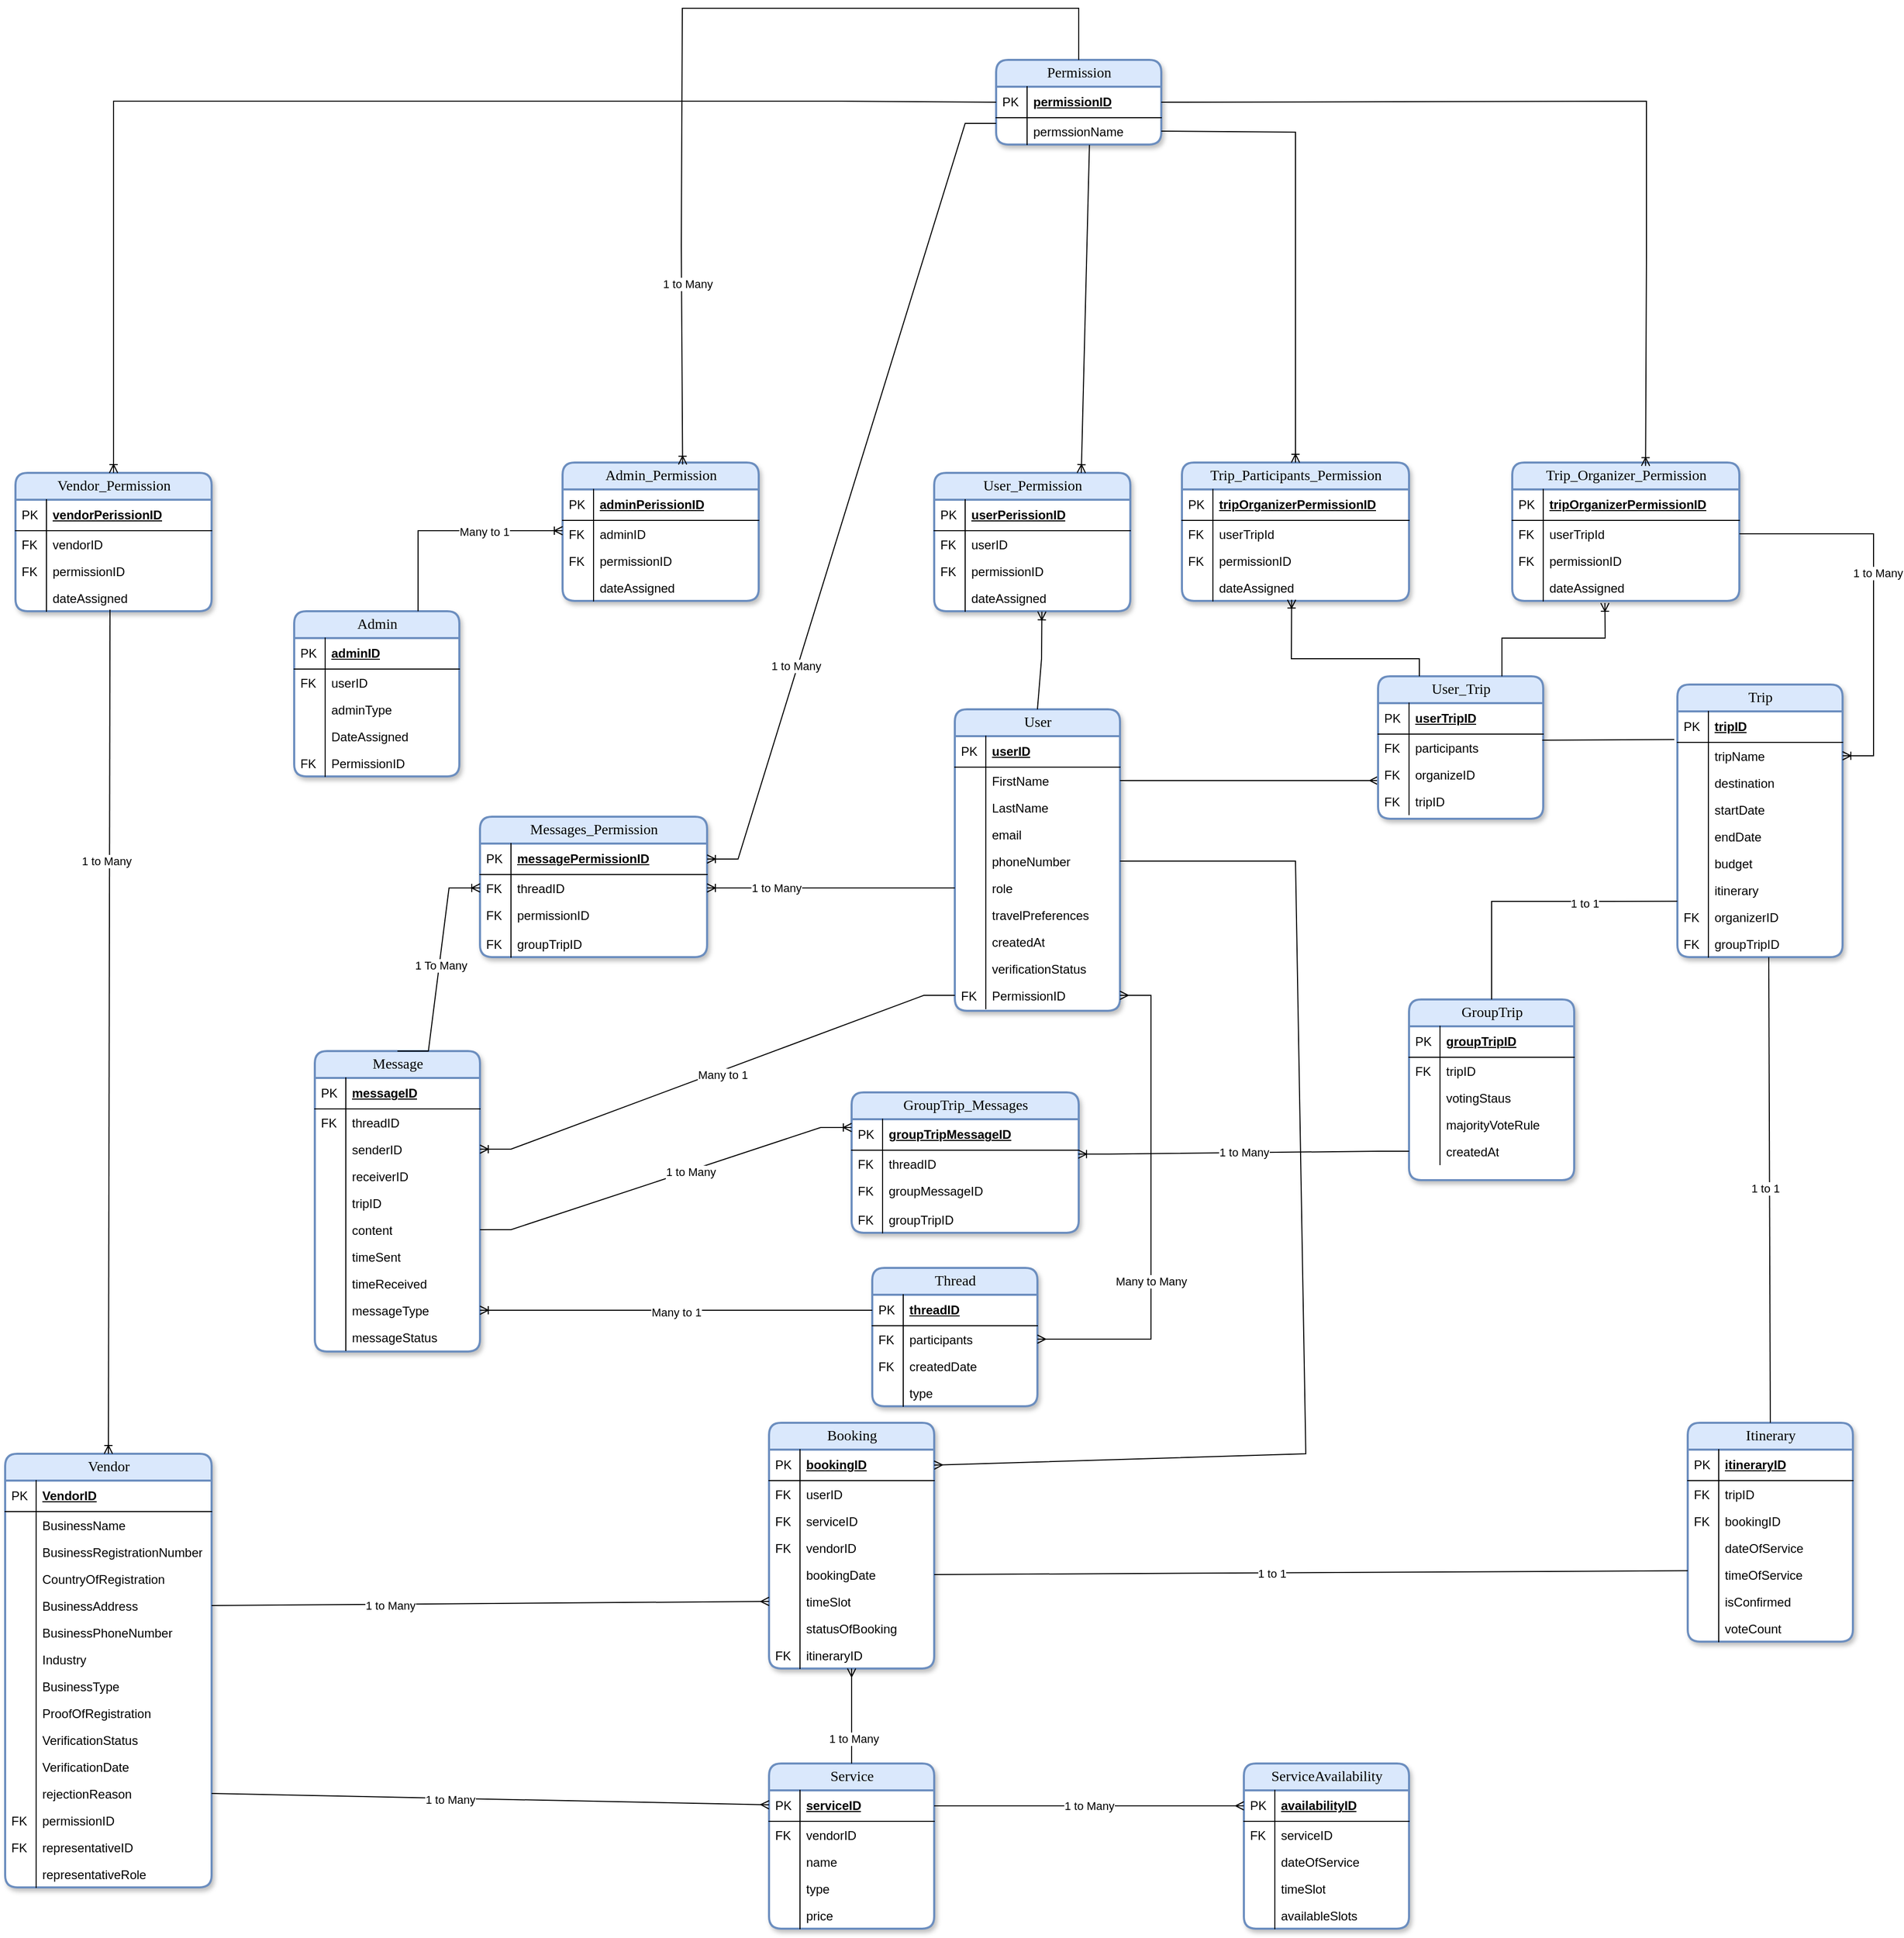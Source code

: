 <mxfile version="24.7.17">
  <diagram name="Page-1" id="e56a1550-8fbb-45ad-956c-1786394a9013">
    <mxGraphModel dx="3960" dy="667" grid="1" gridSize="10" guides="1" tooltips="1" connect="1" arrows="1" fold="1" page="1" pageScale="1" pageWidth="1100" pageHeight="850" background="none" math="0" shadow="0">
      <root>
        <mxCell id="0" />
        <mxCell id="1" parent="0" />
        <mxCell id="2e49270ec7c68f3f-80" value="User" style="swimlane;html=1;fontStyle=0;childLayout=stackLayout;horizontal=1;startSize=26;fillColor=#dae8fc;horizontalStack=0;resizeParent=1;resizeLast=0;collapsible=1;marginBottom=0;swimlaneFillColor=default;align=center;rounded=1;shadow=1;comic=0;labelBackgroundColor=none;strokeWidth=2;fontFamily=Verdana;fontSize=14;strokeColor=#6c8ebf;glass=0;" parent="1" vertex="1">
          <mxGeometry x="-470" y="719" width="160" height="292" as="geometry">
            <mxRectangle x="-40" y="830" width="70" height="30" as="alternateBounds" />
          </mxGeometry>
        </mxCell>
        <mxCell id="2e49270ec7c68f3f-81" value="userID" style="shape=partialRectangle;top=0;left=0;right=0;bottom=1;html=1;align=left;verticalAlign=middle;fillColor=none;spacingLeft=34;spacingRight=4;whiteSpace=wrap;overflow=hidden;rotatable=0;points=[[0,0.5],[1,0.5]];portConstraint=eastwest;dropTarget=0;fontStyle=5;" parent="2e49270ec7c68f3f-80" vertex="1">
          <mxGeometry y="26" width="160" height="30" as="geometry" />
        </mxCell>
        <mxCell id="2e49270ec7c68f3f-82" value="PK" style="shape=partialRectangle;top=0;left=0;bottom=0;html=1;fillColor=none;align=left;verticalAlign=middle;spacingLeft=4;spacingRight=4;whiteSpace=wrap;overflow=hidden;rotatable=0;points=[];portConstraint=eastwest;part=1;" parent="2e49270ec7c68f3f-81" vertex="1" connectable="0">
          <mxGeometry width="30" height="30" as="geometry" />
        </mxCell>
        <mxCell id="2e49270ec7c68f3f-83" value="FirstName" style="shape=partialRectangle;top=0;left=0;right=0;bottom=0;html=1;align=left;verticalAlign=top;fillColor=none;spacingLeft=34;spacingRight=4;whiteSpace=wrap;overflow=hidden;rotatable=0;points=[[0,0.5],[1,0.5]];portConstraint=eastwest;dropTarget=0;strokeColor=#dbe8fc;" parent="2e49270ec7c68f3f-80" vertex="1">
          <mxGeometry y="56" width="160" height="26" as="geometry" />
        </mxCell>
        <mxCell id="2e49270ec7c68f3f-84" value="" style="shape=partialRectangle;top=0;left=0;bottom=0;html=1;fillColor=none;align=left;verticalAlign=top;spacingLeft=4;spacingRight=4;whiteSpace=wrap;overflow=hidden;rotatable=0;points=[];portConstraint=eastwest;part=1;" parent="2e49270ec7c68f3f-83" vertex="1" connectable="0">
          <mxGeometry width="30" height="26" as="geometry" />
        </mxCell>
        <mxCell id="2e49270ec7c68f3f-85" value="LastName" style="shape=partialRectangle;top=0;left=0;right=0;bottom=0;html=1;align=left;verticalAlign=top;fillColor=none;spacingLeft=34;spacingRight=4;whiteSpace=wrap;overflow=hidden;rotatable=0;points=[[0,0.5],[1,0.5]];portConstraint=eastwest;dropTarget=0;" parent="2e49270ec7c68f3f-80" vertex="1">
          <mxGeometry y="82" width="160" height="26" as="geometry" />
        </mxCell>
        <mxCell id="2e49270ec7c68f3f-86" value="" style="shape=partialRectangle;top=0;left=0;bottom=0;html=1;fillColor=none;align=left;verticalAlign=top;spacingLeft=4;spacingRight=4;whiteSpace=wrap;overflow=hidden;rotatable=0;points=[];portConstraint=eastwest;part=1;" parent="2e49270ec7c68f3f-85" vertex="1" connectable="0">
          <mxGeometry width="30" height="26" as="geometry" />
        </mxCell>
        <mxCell id="2e49270ec7c68f3f-87" value="email" style="shape=partialRectangle;top=0;left=0;right=0;bottom=0;html=1;align=left;verticalAlign=top;fillColor=none;spacingLeft=34;spacingRight=4;whiteSpace=wrap;overflow=hidden;rotatable=0;points=[[0,0.5],[1,0.5]];portConstraint=eastwest;dropTarget=0;" parent="2e49270ec7c68f3f-80" vertex="1">
          <mxGeometry y="108" width="160" height="26" as="geometry" />
        </mxCell>
        <mxCell id="2e49270ec7c68f3f-88" value="" style="shape=partialRectangle;top=0;left=0;bottom=0;html=1;fillColor=none;align=left;verticalAlign=top;spacingLeft=4;spacingRight=4;whiteSpace=wrap;overflow=hidden;rotatable=0;points=[];portConstraint=eastwest;part=1;" parent="2e49270ec7c68f3f-87" vertex="1" connectable="0">
          <mxGeometry width="30" height="26" as="geometry" />
        </mxCell>
        <mxCell id="da-OX71VhK_KM451tiAs-1" value="phoneNumber" style="shape=partialRectangle;top=0;left=0;right=0;bottom=0;html=1;align=left;verticalAlign=top;fillColor=none;spacingLeft=34;spacingRight=4;whiteSpace=wrap;overflow=hidden;rotatable=0;points=[[0,0.5],[1,0.5]];portConstraint=eastwest;dropTarget=0;" parent="2e49270ec7c68f3f-80" vertex="1">
          <mxGeometry y="134" width="160" height="26" as="geometry" />
        </mxCell>
        <mxCell id="da-OX71VhK_KM451tiAs-2" value="" style="shape=partialRectangle;top=0;left=0;bottom=0;html=1;fillColor=none;align=left;verticalAlign=top;spacingLeft=4;spacingRight=4;whiteSpace=wrap;overflow=hidden;rotatable=0;points=[];portConstraint=eastwest;part=1;" parent="da-OX71VhK_KM451tiAs-1" vertex="1" connectable="0">
          <mxGeometry width="30" height="26" as="geometry" />
        </mxCell>
        <mxCell id="da-OX71VhK_KM451tiAs-3" value="role" style="shape=partialRectangle;top=0;left=0;right=0;bottom=0;html=1;align=left;verticalAlign=top;fillColor=none;spacingLeft=34;spacingRight=4;whiteSpace=wrap;overflow=hidden;rotatable=0;points=[[0,0.5],[1,0.5]];portConstraint=eastwest;dropTarget=0;" parent="2e49270ec7c68f3f-80" vertex="1">
          <mxGeometry y="160" width="160" height="26" as="geometry" />
        </mxCell>
        <mxCell id="da-OX71VhK_KM451tiAs-4" value="" style="shape=partialRectangle;top=0;left=0;bottom=0;html=1;fillColor=none;align=left;verticalAlign=top;spacingLeft=4;spacingRight=4;whiteSpace=wrap;overflow=hidden;rotatable=0;points=[];portConstraint=eastwest;part=1;" parent="da-OX71VhK_KM451tiAs-3" vertex="1" connectable="0">
          <mxGeometry width="30" height="26" as="geometry" />
        </mxCell>
        <mxCell id="da-OX71VhK_KM451tiAs-5" value="travelPreferences" style="shape=partialRectangle;top=0;left=0;right=0;bottom=0;html=1;align=left;verticalAlign=top;fillColor=none;spacingLeft=34;spacingRight=4;whiteSpace=wrap;overflow=hidden;rotatable=0;points=[[0,0.5],[1,0.5]];portConstraint=eastwest;dropTarget=0;" parent="2e49270ec7c68f3f-80" vertex="1">
          <mxGeometry y="186" width="160" height="26" as="geometry" />
        </mxCell>
        <mxCell id="da-OX71VhK_KM451tiAs-6" value="" style="shape=partialRectangle;top=0;left=0;bottom=0;html=1;fillColor=none;align=left;verticalAlign=top;spacingLeft=4;spacingRight=4;whiteSpace=wrap;overflow=hidden;rotatable=0;points=[];portConstraint=eastwest;part=1;" parent="da-OX71VhK_KM451tiAs-5" vertex="1" connectable="0">
          <mxGeometry width="30" height="26" as="geometry" />
        </mxCell>
        <mxCell id="da-OX71VhK_KM451tiAs-7" value="createdAt" style="shape=partialRectangle;top=0;left=0;right=0;bottom=0;html=1;align=left;verticalAlign=top;fillColor=none;spacingLeft=34;spacingRight=4;whiteSpace=wrap;overflow=hidden;rotatable=0;points=[[0,0.5],[1,0.5]];portConstraint=eastwest;dropTarget=0;" parent="2e49270ec7c68f3f-80" vertex="1">
          <mxGeometry y="212" width="160" height="26" as="geometry" />
        </mxCell>
        <mxCell id="da-OX71VhK_KM451tiAs-8" value="" style="shape=partialRectangle;top=0;left=0;bottom=0;html=1;fillColor=none;align=left;verticalAlign=top;spacingLeft=4;spacingRight=4;whiteSpace=wrap;overflow=hidden;rotatable=0;points=[];portConstraint=eastwest;part=1;" parent="da-OX71VhK_KM451tiAs-7" vertex="1" connectable="0">
          <mxGeometry width="30" height="26" as="geometry" />
        </mxCell>
        <mxCell id="da-OX71VhK_KM451tiAs-9" value="verificationStatus" style="shape=partialRectangle;top=0;left=0;right=0;bottom=0;html=1;align=left;verticalAlign=top;fillColor=none;spacingLeft=34;spacingRight=4;whiteSpace=wrap;overflow=hidden;rotatable=0;points=[[0,0.5],[1,0.5]];portConstraint=eastwest;dropTarget=0;" parent="2e49270ec7c68f3f-80" vertex="1">
          <mxGeometry y="238" width="160" height="26" as="geometry" />
        </mxCell>
        <mxCell id="da-OX71VhK_KM451tiAs-10" value="" style="shape=partialRectangle;top=0;left=0;bottom=0;html=1;fillColor=none;align=left;verticalAlign=top;spacingLeft=4;spacingRight=4;whiteSpace=wrap;overflow=hidden;rotatable=0;points=[];portConstraint=eastwest;part=1;" parent="da-OX71VhK_KM451tiAs-9" vertex="1" connectable="0">
          <mxGeometry width="30" height="26" as="geometry" />
        </mxCell>
        <mxCell id="da-OX71VhK_KM451tiAs-11" value="PermissionID" style="shape=partialRectangle;top=0;left=0;right=0;bottom=0;html=1;align=left;verticalAlign=top;fillColor=none;spacingLeft=34;spacingRight=4;whiteSpace=wrap;overflow=hidden;rotatable=0;points=[[0,0.5],[1,0.5]];portConstraint=eastwest;dropTarget=0;" parent="2e49270ec7c68f3f-80" vertex="1">
          <mxGeometry y="264" width="160" height="26" as="geometry" />
        </mxCell>
        <mxCell id="da-OX71VhK_KM451tiAs-12" value="FK" style="shape=partialRectangle;top=0;left=0;bottom=0;html=1;fillColor=none;align=left;verticalAlign=top;spacingLeft=4;spacingRight=4;whiteSpace=wrap;overflow=hidden;rotatable=0;points=[];portConstraint=eastwest;part=1;" parent="da-OX71VhK_KM451tiAs-11" vertex="1" connectable="0">
          <mxGeometry width="30" height="26" as="geometry" />
        </mxCell>
        <mxCell id="da-OX71VhK_KM451tiAs-15" value="Vendor" style="swimlane;html=1;fontStyle=0;childLayout=stackLayout;horizontal=1;startSize=26;fillColor=#dae8fc;horizontalStack=0;resizeParent=1;resizeLast=0;collapsible=1;marginBottom=0;swimlaneFillColor=#ffffff;align=center;rounded=1;shadow=1;comic=0;labelBackgroundColor=none;strokeWidth=2;fontFamily=Verdana;fontSize=14;strokeColor=#6c8ebf;" parent="1" vertex="1">
          <mxGeometry x="-1390" y="1440" width="200" height="420" as="geometry">
            <mxRectangle x="90" y="870" width="70" height="30" as="alternateBounds" />
          </mxGeometry>
        </mxCell>
        <mxCell id="da-OX71VhK_KM451tiAs-16" value="VendorID" style="shape=partialRectangle;top=0;left=0;right=0;bottom=1;html=1;align=left;verticalAlign=middle;fillColor=none;spacingLeft=34;spacingRight=4;whiteSpace=wrap;overflow=hidden;rotatable=0;points=[[0,0.5],[1,0.5]];portConstraint=eastwest;dropTarget=0;fontStyle=5;" parent="da-OX71VhK_KM451tiAs-15" vertex="1">
          <mxGeometry y="26" width="200" height="30" as="geometry" />
        </mxCell>
        <mxCell id="da-OX71VhK_KM451tiAs-17" value="PK" style="shape=partialRectangle;top=0;left=0;bottom=0;html=1;fillColor=none;align=left;verticalAlign=middle;spacingLeft=4;spacingRight=4;whiteSpace=wrap;overflow=hidden;rotatable=0;points=[];portConstraint=eastwest;part=1;" parent="da-OX71VhK_KM451tiAs-16" vertex="1" connectable="0">
          <mxGeometry width="30" height="30" as="geometry" />
        </mxCell>
        <mxCell id="da-OX71VhK_KM451tiAs-18" value="BusinessName&lt;span style=&quot;white-space: pre;&quot;&gt;&#x9;&lt;/span&gt;&lt;span style=&quot;white-space: pre;&quot;&gt;&#x9;&lt;/span&gt;" style="shape=partialRectangle;top=0;left=0;right=0;bottom=0;html=1;align=left;verticalAlign=top;fillColor=none;spacingLeft=34;spacingRight=4;whiteSpace=wrap;overflow=hidden;rotatable=0;points=[[0,0.5],[1,0.5]];portConstraint=eastwest;dropTarget=0;" parent="da-OX71VhK_KM451tiAs-15" vertex="1">
          <mxGeometry y="56" width="200" height="26" as="geometry" />
        </mxCell>
        <mxCell id="da-OX71VhK_KM451tiAs-19" value="" style="shape=partialRectangle;top=0;left=0;bottom=0;html=1;fillColor=none;align=left;verticalAlign=top;spacingLeft=4;spacingRight=4;whiteSpace=wrap;overflow=hidden;rotatable=0;points=[];portConstraint=eastwest;part=1;" parent="da-OX71VhK_KM451tiAs-18" vertex="1" connectable="0">
          <mxGeometry width="30" height="26" as="geometry" />
        </mxCell>
        <mxCell id="da-OX71VhK_KM451tiAs-20" value="BusinessRegistrationNumber" style="shape=partialRectangle;top=0;left=0;right=0;bottom=0;html=1;align=left;verticalAlign=top;fillColor=none;spacingLeft=34;spacingRight=4;whiteSpace=wrap;overflow=hidden;rotatable=0;points=[[0,0.5],[1,0.5]];portConstraint=eastwest;dropTarget=0;" parent="da-OX71VhK_KM451tiAs-15" vertex="1">
          <mxGeometry y="82" width="200" height="26" as="geometry" />
        </mxCell>
        <mxCell id="da-OX71VhK_KM451tiAs-21" value="" style="shape=partialRectangle;top=0;left=0;bottom=0;html=1;fillColor=none;align=left;verticalAlign=top;spacingLeft=4;spacingRight=4;whiteSpace=wrap;overflow=hidden;rotatable=0;points=[];portConstraint=eastwest;part=1;" parent="da-OX71VhK_KM451tiAs-20" vertex="1" connectable="0">
          <mxGeometry width="30" height="26" as="geometry" />
        </mxCell>
        <mxCell id="da-OX71VhK_KM451tiAs-22" value="CountryOfRegistration" style="shape=partialRectangle;top=0;left=0;right=0;bottom=0;html=1;align=left;verticalAlign=top;fillColor=none;spacingLeft=34;spacingRight=4;whiteSpace=wrap;overflow=hidden;rotatable=0;points=[[0,0.5],[1,0.5]];portConstraint=eastwest;dropTarget=0;" parent="da-OX71VhK_KM451tiAs-15" vertex="1">
          <mxGeometry y="108" width="200" height="26" as="geometry" />
        </mxCell>
        <mxCell id="da-OX71VhK_KM451tiAs-23" value="" style="shape=partialRectangle;top=0;left=0;bottom=0;html=1;fillColor=none;align=left;verticalAlign=top;spacingLeft=4;spacingRight=4;whiteSpace=wrap;overflow=hidden;rotatable=0;points=[];portConstraint=eastwest;part=1;" parent="da-OX71VhK_KM451tiAs-22" vertex="1" connectable="0">
          <mxGeometry width="30" height="26" as="geometry" />
        </mxCell>
        <mxCell id="da-OX71VhK_KM451tiAs-45" value="BusinessAddress" style="shape=partialRectangle;top=0;left=0;right=0;bottom=0;html=1;align=left;verticalAlign=top;fillColor=none;spacingLeft=34;spacingRight=4;whiteSpace=wrap;overflow=hidden;rotatable=0;points=[[0,0.5],[1,0.5]];portConstraint=eastwest;dropTarget=0;" parent="da-OX71VhK_KM451tiAs-15" vertex="1">
          <mxGeometry y="134" width="200" height="26" as="geometry" />
        </mxCell>
        <mxCell id="da-OX71VhK_KM451tiAs-46" value="" style="shape=partialRectangle;top=0;left=0;bottom=0;html=1;fillColor=none;align=left;verticalAlign=top;spacingLeft=4;spacingRight=4;whiteSpace=wrap;overflow=hidden;rotatable=0;points=[];portConstraint=eastwest;part=1;" parent="da-OX71VhK_KM451tiAs-45" vertex="1" connectable="0">
          <mxGeometry width="30" height="26" as="geometry" />
        </mxCell>
        <mxCell id="da-OX71VhK_KM451tiAs-47" value="BusinessPhoneNumber" style="shape=partialRectangle;top=0;left=0;right=0;bottom=0;html=1;align=left;verticalAlign=top;fillColor=none;spacingLeft=34;spacingRight=4;whiteSpace=wrap;overflow=hidden;rotatable=0;points=[[0,0.5],[1,0.5]];portConstraint=eastwest;dropTarget=0;" parent="da-OX71VhK_KM451tiAs-15" vertex="1">
          <mxGeometry y="160" width="200" height="26" as="geometry" />
        </mxCell>
        <mxCell id="da-OX71VhK_KM451tiAs-48" value="" style="shape=partialRectangle;top=0;left=0;bottom=0;html=1;fillColor=none;align=left;verticalAlign=top;spacingLeft=4;spacingRight=4;whiteSpace=wrap;overflow=hidden;rotatable=0;points=[];portConstraint=eastwest;part=1;" parent="da-OX71VhK_KM451tiAs-47" vertex="1" connectable="0">
          <mxGeometry width="30" height="26" as="geometry" />
        </mxCell>
        <mxCell id="da-OX71VhK_KM451tiAs-49" value="Industry" style="shape=partialRectangle;top=0;left=0;right=0;bottom=0;html=1;align=left;verticalAlign=top;fillColor=none;spacingLeft=34;spacingRight=4;whiteSpace=wrap;overflow=hidden;rotatable=0;points=[[0,0.5],[1,0.5]];portConstraint=eastwest;dropTarget=0;" parent="da-OX71VhK_KM451tiAs-15" vertex="1">
          <mxGeometry y="186" width="200" height="26" as="geometry" />
        </mxCell>
        <mxCell id="da-OX71VhK_KM451tiAs-50" value="" style="shape=partialRectangle;top=0;left=0;bottom=0;html=1;fillColor=none;align=left;verticalAlign=top;spacingLeft=4;spacingRight=4;whiteSpace=wrap;overflow=hidden;rotatable=0;points=[];portConstraint=eastwest;part=1;" parent="da-OX71VhK_KM451tiAs-49" vertex="1" connectable="0">
          <mxGeometry width="30" height="26" as="geometry" />
        </mxCell>
        <mxCell id="da-OX71VhK_KM451tiAs-51" value="BusinessType" style="shape=partialRectangle;top=0;left=0;right=0;bottom=0;html=1;align=left;verticalAlign=top;fillColor=none;spacingLeft=34;spacingRight=4;whiteSpace=wrap;overflow=hidden;rotatable=0;points=[[0,0.5],[1,0.5]];portConstraint=eastwest;dropTarget=0;" parent="da-OX71VhK_KM451tiAs-15" vertex="1">
          <mxGeometry y="212" width="200" height="26" as="geometry" />
        </mxCell>
        <mxCell id="da-OX71VhK_KM451tiAs-52" value="" style="shape=partialRectangle;top=0;left=0;bottom=0;html=1;fillColor=none;align=left;verticalAlign=top;spacingLeft=4;spacingRight=4;whiteSpace=wrap;overflow=hidden;rotatable=0;points=[];portConstraint=eastwest;part=1;" parent="da-OX71VhK_KM451tiAs-51" vertex="1" connectable="0">
          <mxGeometry width="30" height="26" as="geometry" />
        </mxCell>
        <mxCell id="da-OX71VhK_KM451tiAs-53" value="ProofOfRegistration" style="shape=partialRectangle;top=0;left=0;right=0;bottom=0;html=1;align=left;verticalAlign=top;fillColor=none;spacingLeft=34;spacingRight=4;whiteSpace=wrap;overflow=hidden;rotatable=0;points=[[0,0.5],[1,0.5]];portConstraint=eastwest;dropTarget=0;" parent="da-OX71VhK_KM451tiAs-15" vertex="1">
          <mxGeometry y="238" width="200" height="26" as="geometry" />
        </mxCell>
        <mxCell id="da-OX71VhK_KM451tiAs-54" value="" style="shape=partialRectangle;top=0;left=0;bottom=0;html=1;fillColor=none;align=left;verticalAlign=top;spacingLeft=4;spacingRight=4;whiteSpace=wrap;overflow=hidden;rotatable=0;points=[];portConstraint=eastwest;part=1;" parent="da-OX71VhK_KM451tiAs-53" vertex="1" connectable="0">
          <mxGeometry width="30" height="26" as="geometry" />
        </mxCell>
        <mxCell id="da-OX71VhK_KM451tiAs-55" value="VerificationStatus" style="shape=partialRectangle;top=0;left=0;right=0;bottom=0;html=1;align=left;verticalAlign=top;fillColor=none;spacingLeft=34;spacingRight=4;whiteSpace=wrap;overflow=hidden;rotatable=0;points=[[0,0.5],[1,0.5]];portConstraint=eastwest;dropTarget=0;" parent="da-OX71VhK_KM451tiAs-15" vertex="1">
          <mxGeometry y="264" width="200" height="26" as="geometry" />
        </mxCell>
        <mxCell id="da-OX71VhK_KM451tiAs-56" value="" style="shape=partialRectangle;top=0;left=0;bottom=0;html=1;fillColor=none;align=left;verticalAlign=top;spacingLeft=4;spacingRight=4;whiteSpace=wrap;overflow=hidden;rotatable=0;points=[];portConstraint=eastwest;part=1;" parent="da-OX71VhK_KM451tiAs-55" vertex="1" connectable="0">
          <mxGeometry width="30" height="26" as="geometry" />
        </mxCell>
        <mxCell id="da-OX71VhK_KM451tiAs-57" value="VerificationDate" style="shape=partialRectangle;top=0;left=0;right=0;bottom=0;html=1;align=left;verticalAlign=top;fillColor=none;spacingLeft=34;spacingRight=4;whiteSpace=wrap;overflow=hidden;rotatable=0;points=[[0,0.5],[1,0.5]];portConstraint=eastwest;dropTarget=0;" parent="da-OX71VhK_KM451tiAs-15" vertex="1">
          <mxGeometry y="290" width="200" height="26" as="geometry" />
        </mxCell>
        <mxCell id="da-OX71VhK_KM451tiAs-58" value="" style="shape=partialRectangle;top=0;left=0;bottom=0;html=1;fillColor=none;align=left;verticalAlign=top;spacingLeft=4;spacingRight=4;whiteSpace=wrap;overflow=hidden;rotatable=0;points=[];portConstraint=eastwest;part=1;" parent="da-OX71VhK_KM451tiAs-57" vertex="1" connectable="0">
          <mxGeometry width="30" height="26" as="geometry" />
        </mxCell>
        <mxCell id="da-OX71VhK_KM451tiAs-59" value="rejectionReason" style="shape=partialRectangle;top=0;left=0;right=0;bottom=0;html=1;align=left;verticalAlign=top;fillColor=none;spacingLeft=34;spacingRight=4;whiteSpace=wrap;overflow=hidden;rotatable=0;points=[[0,0.5],[1,0.5]];portConstraint=eastwest;dropTarget=0;" parent="da-OX71VhK_KM451tiAs-15" vertex="1">
          <mxGeometry y="316" width="200" height="26" as="geometry" />
        </mxCell>
        <mxCell id="da-OX71VhK_KM451tiAs-60" value="" style="shape=partialRectangle;top=0;left=0;bottom=0;html=1;fillColor=none;align=left;verticalAlign=top;spacingLeft=4;spacingRight=4;whiteSpace=wrap;overflow=hidden;rotatable=0;points=[];portConstraint=eastwest;part=1;" parent="da-OX71VhK_KM451tiAs-59" vertex="1" connectable="0">
          <mxGeometry width="30" height="26" as="geometry" />
        </mxCell>
        <mxCell id="da-OX71VhK_KM451tiAs-61" value="permissionID" style="shape=partialRectangle;top=0;left=0;right=0;bottom=0;html=1;align=left;verticalAlign=top;fillColor=none;spacingLeft=34;spacingRight=4;whiteSpace=wrap;overflow=hidden;rotatable=0;points=[[0,0.5],[1,0.5]];portConstraint=eastwest;dropTarget=0;" parent="da-OX71VhK_KM451tiAs-15" vertex="1">
          <mxGeometry y="342" width="200" height="26" as="geometry" />
        </mxCell>
        <mxCell id="da-OX71VhK_KM451tiAs-62" value="FK" style="shape=partialRectangle;top=0;left=0;bottom=0;html=1;fillColor=none;align=left;verticalAlign=top;spacingLeft=4;spacingRight=4;whiteSpace=wrap;overflow=hidden;rotatable=0;points=[];portConstraint=eastwest;part=1;" parent="da-OX71VhK_KM451tiAs-61" vertex="1" connectable="0">
          <mxGeometry width="30" height="26" as="geometry" />
        </mxCell>
        <mxCell id="da-OX71VhK_KM451tiAs-63" value="representativeID" style="shape=partialRectangle;top=0;left=0;right=0;bottom=0;html=1;align=left;verticalAlign=top;fillColor=none;spacingLeft=34;spacingRight=4;whiteSpace=wrap;overflow=hidden;rotatable=0;points=[[0,0.5],[1,0.5]];portConstraint=eastwest;dropTarget=0;" parent="da-OX71VhK_KM451tiAs-15" vertex="1">
          <mxGeometry y="368" width="200" height="26" as="geometry" />
        </mxCell>
        <mxCell id="da-OX71VhK_KM451tiAs-64" value="FK" style="shape=partialRectangle;top=0;left=0;bottom=0;html=1;fillColor=none;align=left;verticalAlign=top;spacingLeft=4;spacingRight=4;whiteSpace=wrap;overflow=hidden;rotatable=0;points=[];portConstraint=eastwest;part=1;" parent="da-OX71VhK_KM451tiAs-63" vertex="1" connectable="0">
          <mxGeometry width="30" height="26" as="geometry" />
        </mxCell>
        <mxCell id="da-OX71VhK_KM451tiAs-65" value="representativeRole" style="shape=partialRectangle;top=0;left=0;right=0;bottom=0;html=1;align=left;verticalAlign=top;fillColor=none;spacingLeft=34;spacingRight=4;whiteSpace=wrap;overflow=hidden;rotatable=0;points=[[0,0.5],[1,0.5]];portConstraint=eastwest;dropTarget=0;" parent="da-OX71VhK_KM451tiAs-15" vertex="1">
          <mxGeometry y="394" width="200" height="26" as="geometry" />
        </mxCell>
        <mxCell id="da-OX71VhK_KM451tiAs-66" value="" style="shape=partialRectangle;top=0;left=0;bottom=0;html=1;fillColor=none;align=left;verticalAlign=top;spacingLeft=4;spacingRight=4;whiteSpace=wrap;overflow=hidden;rotatable=0;points=[];portConstraint=eastwest;part=1;" parent="da-OX71VhK_KM451tiAs-65" vertex="1" connectable="0">
          <mxGeometry width="30" height="26" as="geometry" />
        </mxCell>
        <mxCell id="da-OX71VhK_KM451tiAs-36" value="Admin" style="swimlane;html=1;fontStyle=0;childLayout=stackLayout;horizontal=1;startSize=26;fillColor=#dae8fc;horizontalStack=0;resizeParent=1;resizeLast=0;collapsible=1;marginBottom=0;swimlaneFillColor=#ffffff;align=center;rounded=1;shadow=1;comic=0;labelBackgroundColor=none;strokeWidth=2;fontFamily=Verdana;fontSize=14;strokeColor=#6c8ebf;" parent="1" vertex="1">
          <mxGeometry x="-1110" y="624" width="160" height="160" as="geometry">
            <mxRectangle x="90" y="870" width="70" height="30" as="alternateBounds" />
          </mxGeometry>
        </mxCell>
        <mxCell id="da-OX71VhK_KM451tiAs-37" value="adminID" style="shape=partialRectangle;top=0;left=0;right=0;bottom=1;html=1;align=left;verticalAlign=middle;fillColor=none;spacingLeft=34;spacingRight=4;whiteSpace=wrap;overflow=hidden;rotatable=0;points=[[0,0.5],[1,0.5]];portConstraint=eastwest;dropTarget=0;fontStyle=5;" parent="da-OX71VhK_KM451tiAs-36" vertex="1">
          <mxGeometry y="26" width="160" height="30" as="geometry" />
        </mxCell>
        <mxCell id="da-OX71VhK_KM451tiAs-38" value="PK" style="shape=partialRectangle;top=0;left=0;bottom=0;html=1;fillColor=none;align=left;verticalAlign=middle;spacingLeft=4;spacingRight=4;whiteSpace=wrap;overflow=hidden;rotatable=0;points=[];portConstraint=eastwest;part=1;" parent="da-OX71VhK_KM451tiAs-37" vertex="1" connectable="0">
          <mxGeometry width="30" height="30" as="geometry" />
        </mxCell>
        <mxCell id="da-OX71VhK_KM451tiAs-39" value="userID" style="shape=partialRectangle;top=0;left=0;right=0;bottom=0;html=1;align=left;verticalAlign=top;fillColor=none;spacingLeft=34;spacingRight=4;whiteSpace=wrap;overflow=hidden;rotatable=0;points=[[0,0.5],[1,0.5]];portConstraint=eastwest;dropTarget=0;" parent="da-OX71VhK_KM451tiAs-36" vertex="1">
          <mxGeometry y="56" width="160" height="26" as="geometry" />
        </mxCell>
        <mxCell id="da-OX71VhK_KM451tiAs-40" value="FK" style="shape=partialRectangle;top=0;left=0;bottom=0;html=1;fillColor=none;align=left;verticalAlign=top;spacingLeft=4;spacingRight=4;whiteSpace=wrap;overflow=hidden;rotatable=0;points=[];portConstraint=eastwest;part=1;" parent="da-OX71VhK_KM451tiAs-39" vertex="1" connectable="0">
          <mxGeometry width="30" height="26" as="geometry" />
        </mxCell>
        <mxCell id="da-OX71VhK_KM451tiAs-41" value="adminType" style="shape=partialRectangle;top=0;left=0;right=0;bottom=0;html=1;align=left;verticalAlign=top;fillColor=none;spacingLeft=34;spacingRight=4;whiteSpace=wrap;overflow=hidden;rotatable=0;points=[[0,0.5],[1,0.5]];portConstraint=eastwest;dropTarget=0;" parent="da-OX71VhK_KM451tiAs-36" vertex="1">
          <mxGeometry y="82" width="160" height="26" as="geometry" />
        </mxCell>
        <mxCell id="da-OX71VhK_KM451tiAs-42" value="" style="shape=partialRectangle;top=0;left=0;bottom=0;html=1;fillColor=none;align=left;verticalAlign=top;spacingLeft=4;spacingRight=4;whiteSpace=wrap;overflow=hidden;rotatable=0;points=[];portConstraint=eastwest;part=1;" parent="da-OX71VhK_KM451tiAs-41" vertex="1" connectable="0">
          <mxGeometry width="30" height="26" as="geometry" />
        </mxCell>
        <mxCell id="da-OX71VhK_KM451tiAs-43" value="DateAssigned" style="shape=partialRectangle;top=0;left=0;right=0;bottom=0;html=1;align=left;verticalAlign=top;fillColor=none;spacingLeft=34;spacingRight=4;whiteSpace=wrap;overflow=hidden;rotatable=0;points=[[0,0.5],[1,0.5]];portConstraint=eastwest;dropTarget=0;" parent="da-OX71VhK_KM451tiAs-36" vertex="1">
          <mxGeometry y="108" width="160" height="26" as="geometry" />
        </mxCell>
        <mxCell id="da-OX71VhK_KM451tiAs-44" value="" style="shape=partialRectangle;top=0;left=0;bottom=0;html=1;fillColor=none;align=left;verticalAlign=top;spacingLeft=4;spacingRight=4;whiteSpace=wrap;overflow=hidden;rotatable=0;points=[];portConstraint=eastwest;part=1;" parent="da-OX71VhK_KM451tiAs-43" vertex="1" connectable="0">
          <mxGeometry width="30" height="26" as="geometry" />
        </mxCell>
        <mxCell id="cZxM_yREGPw3xG7ifdbo-132" value="PermissionID" style="shape=partialRectangle;top=0;left=0;right=0;bottom=0;html=1;align=left;verticalAlign=top;fillColor=none;spacingLeft=34;spacingRight=4;whiteSpace=wrap;overflow=hidden;rotatable=0;points=[[0,0.5],[1,0.5]];portConstraint=eastwest;dropTarget=0;" parent="da-OX71VhK_KM451tiAs-36" vertex="1">
          <mxGeometry y="134" width="160" height="26" as="geometry" />
        </mxCell>
        <mxCell id="cZxM_yREGPw3xG7ifdbo-133" value="FK" style="shape=partialRectangle;top=0;left=0;bottom=0;html=1;fillColor=none;align=left;verticalAlign=top;spacingLeft=4;spacingRight=4;whiteSpace=wrap;overflow=hidden;rotatable=0;points=[];portConstraint=eastwest;part=1;" parent="cZxM_yREGPw3xG7ifdbo-132" vertex="1" connectable="0">
          <mxGeometry width="30" height="26" as="geometry" />
        </mxCell>
        <mxCell id="da-OX71VhK_KM451tiAs-67" value="Booking" style="swimlane;html=1;fontStyle=0;childLayout=stackLayout;horizontal=1;startSize=26;fillColor=#dae8fc;horizontalStack=0;resizeParent=1;resizeLast=0;collapsible=1;marginBottom=0;swimlaneFillColor=default;align=center;rounded=1;shadow=1;comic=0;labelBackgroundColor=none;strokeWidth=2;fontFamily=Verdana;fontSize=14;strokeColor=#6c8ebf;glass=0;" parent="1" vertex="1">
          <mxGeometry x="-650" y="1410" width="160" height="238" as="geometry">
            <mxRectangle x="-40" y="830" width="70" height="30" as="alternateBounds" />
          </mxGeometry>
        </mxCell>
        <mxCell id="da-OX71VhK_KM451tiAs-68" value="bookingID" style="shape=partialRectangle;top=0;left=0;right=0;bottom=1;html=1;align=left;verticalAlign=middle;fillColor=none;spacingLeft=34;spacingRight=4;whiteSpace=wrap;overflow=hidden;rotatable=0;points=[[0,0.5],[1,0.5]];portConstraint=eastwest;dropTarget=0;fontStyle=5;" parent="da-OX71VhK_KM451tiAs-67" vertex="1">
          <mxGeometry y="26" width="160" height="30" as="geometry" />
        </mxCell>
        <mxCell id="da-OX71VhK_KM451tiAs-69" value="PK" style="shape=partialRectangle;top=0;left=0;bottom=0;html=1;fillColor=none;align=left;verticalAlign=middle;spacingLeft=4;spacingRight=4;whiteSpace=wrap;overflow=hidden;rotatable=0;points=[];portConstraint=eastwest;part=1;" parent="da-OX71VhK_KM451tiAs-68" vertex="1" connectable="0">
          <mxGeometry width="30" height="30" as="geometry" />
        </mxCell>
        <mxCell id="da-OX71VhK_KM451tiAs-70" value="userID" style="shape=partialRectangle;top=0;left=0;right=0;bottom=0;html=1;align=left;verticalAlign=top;fillColor=none;spacingLeft=34;spacingRight=4;whiteSpace=wrap;overflow=hidden;rotatable=0;points=[[0,0.5],[1,0.5]];portConstraint=eastwest;dropTarget=0;strokeColor=#dbe8fc;" parent="da-OX71VhK_KM451tiAs-67" vertex="1">
          <mxGeometry y="56" width="160" height="26" as="geometry" />
        </mxCell>
        <mxCell id="da-OX71VhK_KM451tiAs-71" value="FK" style="shape=partialRectangle;top=0;left=0;bottom=0;html=1;fillColor=none;align=left;verticalAlign=top;spacingLeft=4;spacingRight=4;whiteSpace=wrap;overflow=hidden;rotatable=0;points=[];portConstraint=eastwest;part=1;" parent="da-OX71VhK_KM451tiAs-70" vertex="1" connectable="0">
          <mxGeometry width="30" height="26" as="geometry" />
        </mxCell>
        <mxCell id="da-OX71VhK_KM451tiAs-72" value="serviceID" style="shape=partialRectangle;top=0;left=0;right=0;bottom=0;html=1;align=left;verticalAlign=top;fillColor=none;spacingLeft=34;spacingRight=4;whiteSpace=wrap;overflow=hidden;rotatable=0;points=[[0,0.5],[1,0.5]];portConstraint=eastwest;dropTarget=0;" parent="da-OX71VhK_KM451tiAs-67" vertex="1">
          <mxGeometry y="82" width="160" height="26" as="geometry" />
        </mxCell>
        <mxCell id="da-OX71VhK_KM451tiAs-73" value="FK" style="shape=partialRectangle;top=0;left=0;bottom=0;html=1;fillColor=none;align=left;verticalAlign=top;spacingLeft=4;spacingRight=4;whiteSpace=wrap;overflow=hidden;rotatable=0;points=[];portConstraint=eastwest;part=1;" parent="da-OX71VhK_KM451tiAs-72" vertex="1" connectable="0">
          <mxGeometry width="30" height="26" as="geometry" />
        </mxCell>
        <mxCell id="da-OX71VhK_KM451tiAs-74" value="vendorID" style="shape=partialRectangle;top=0;left=0;right=0;bottom=0;html=1;align=left;verticalAlign=top;fillColor=none;spacingLeft=34;spacingRight=4;whiteSpace=wrap;overflow=hidden;rotatable=0;points=[[0,0.5],[1,0.5]];portConstraint=eastwest;dropTarget=0;" parent="da-OX71VhK_KM451tiAs-67" vertex="1">
          <mxGeometry y="108" width="160" height="26" as="geometry" />
        </mxCell>
        <mxCell id="da-OX71VhK_KM451tiAs-75" value="FK" style="shape=partialRectangle;top=0;left=0;bottom=0;html=1;fillColor=none;align=left;verticalAlign=top;spacingLeft=4;spacingRight=4;whiteSpace=wrap;overflow=hidden;rotatable=0;points=[];portConstraint=eastwest;part=1;" parent="da-OX71VhK_KM451tiAs-74" vertex="1" connectable="0">
          <mxGeometry width="30" height="26" as="geometry" />
        </mxCell>
        <mxCell id="da-OX71VhK_KM451tiAs-76" value="bookingDate" style="shape=partialRectangle;top=0;left=0;right=0;bottom=0;html=1;align=left;verticalAlign=top;fillColor=none;spacingLeft=34;spacingRight=4;whiteSpace=wrap;overflow=hidden;rotatable=0;points=[[0,0.5],[1,0.5]];portConstraint=eastwest;dropTarget=0;" parent="da-OX71VhK_KM451tiAs-67" vertex="1">
          <mxGeometry y="134" width="160" height="26" as="geometry" />
        </mxCell>
        <mxCell id="da-OX71VhK_KM451tiAs-77" value="" style="shape=partialRectangle;top=0;left=0;bottom=0;html=1;fillColor=none;align=left;verticalAlign=top;spacingLeft=4;spacingRight=4;whiteSpace=wrap;overflow=hidden;rotatable=0;points=[];portConstraint=eastwest;part=1;" parent="da-OX71VhK_KM451tiAs-76" vertex="1" connectable="0">
          <mxGeometry width="30" height="26" as="geometry" />
        </mxCell>
        <mxCell id="da-OX71VhK_KM451tiAs-78" value="timeSlot" style="shape=partialRectangle;top=0;left=0;right=0;bottom=0;html=1;align=left;verticalAlign=top;fillColor=none;spacingLeft=34;spacingRight=4;whiteSpace=wrap;overflow=hidden;rotatable=0;points=[[0,0.5],[1,0.5]];portConstraint=eastwest;dropTarget=0;" parent="da-OX71VhK_KM451tiAs-67" vertex="1">
          <mxGeometry y="160" width="160" height="26" as="geometry" />
        </mxCell>
        <mxCell id="da-OX71VhK_KM451tiAs-79" value="" style="shape=partialRectangle;top=0;left=0;bottom=0;html=1;fillColor=none;align=left;verticalAlign=top;spacingLeft=4;spacingRight=4;whiteSpace=wrap;overflow=hidden;rotatable=0;points=[];portConstraint=eastwest;part=1;" parent="da-OX71VhK_KM451tiAs-78" vertex="1" connectable="0">
          <mxGeometry width="30" height="26" as="geometry" />
        </mxCell>
        <mxCell id="da-OX71VhK_KM451tiAs-82" value="statusOfBooking" style="shape=partialRectangle;top=0;left=0;right=0;bottom=0;html=1;align=left;verticalAlign=top;fillColor=none;spacingLeft=34;spacingRight=4;whiteSpace=wrap;overflow=hidden;rotatable=0;points=[[0,0.5],[1,0.5]];portConstraint=eastwest;dropTarget=0;" parent="da-OX71VhK_KM451tiAs-67" vertex="1">
          <mxGeometry y="186" width="160" height="26" as="geometry" />
        </mxCell>
        <mxCell id="da-OX71VhK_KM451tiAs-83" value="" style="shape=partialRectangle;top=0;left=0;bottom=0;html=1;fillColor=none;align=left;verticalAlign=top;spacingLeft=4;spacingRight=4;whiteSpace=wrap;overflow=hidden;rotatable=0;points=[];portConstraint=eastwest;part=1;" parent="da-OX71VhK_KM451tiAs-82" vertex="1" connectable="0">
          <mxGeometry width="30" height="26" as="geometry" />
        </mxCell>
        <mxCell id="cZxM_yREGPw3xG7ifdbo-86" value="itineraryID" style="shape=partialRectangle;top=0;left=0;right=0;bottom=0;html=1;align=left;verticalAlign=top;fillColor=none;spacingLeft=34;spacingRight=4;whiteSpace=wrap;overflow=hidden;rotatable=0;points=[[0,0.5],[1,0.5]];portConstraint=eastwest;dropTarget=0;" parent="da-OX71VhK_KM451tiAs-67" vertex="1">
          <mxGeometry y="212" width="160" height="26" as="geometry" />
        </mxCell>
        <mxCell id="cZxM_yREGPw3xG7ifdbo-87" value="FK" style="shape=partialRectangle;top=0;left=0;bottom=0;html=1;fillColor=none;align=left;verticalAlign=top;spacingLeft=4;spacingRight=4;whiteSpace=wrap;overflow=hidden;rotatable=0;points=[];portConstraint=eastwest;part=1;" parent="cZxM_yREGPw3xG7ifdbo-86" vertex="1" connectable="0">
          <mxGeometry width="30" height="26" as="geometry" />
        </mxCell>
        <mxCell id="da-OX71VhK_KM451tiAs-91" value="Service" style="swimlane;html=1;fontStyle=0;childLayout=stackLayout;horizontal=1;startSize=26;fillColor=#dae8fc;horizontalStack=0;resizeParent=1;resizeLast=0;collapsible=1;marginBottom=0;swimlaneFillColor=#ffffff;align=center;rounded=1;shadow=1;comic=0;labelBackgroundColor=none;strokeWidth=2;fontFamily=Verdana;fontSize=14;strokeColor=#6c8ebf;" parent="1" vertex="1">
          <mxGeometry x="-650" y="1740" width="160" height="160" as="geometry">
            <mxRectangle x="90" y="870" width="70" height="30" as="alternateBounds" />
          </mxGeometry>
        </mxCell>
        <mxCell id="da-OX71VhK_KM451tiAs-92" value="serviceID" style="shape=partialRectangle;top=0;left=0;right=0;bottom=1;html=1;align=left;verticalAlign=middle;fillColor=none;spacingLeft=34;spacingRight=4;whiteSpace=wrap;overflow=hidden;rotatable=0;points=[[0,0.5],[1,0.5]];portConstraint=eastwest;dropTarget=0;fontStyle=5;" parent="da-OX71VhK_KM451tiAs-91" vertex="1">
          <mxGeometry y="26" width="160" height="30" as="geometry" />
        </mxCell>
        <mxCell id="da-OX71VhK_KM451tiAs-93" value="PK" style="shape=partialRectangle;top=0;left=0;bottom=0;html=1;fillColor=none;align=left;verticalAlign=middle;spacingLeft=4;spacingRight=4;whiteSpace=wrap;overflow=hidden;rotatable=0;points=[];portConstraint=eastwest;part=1;" parent="da-OX71VhK_KM451tiAs-92" vertex="1" connectable="0">
          <mxGeometry width="30" height="30" as="geometry" />
        </mxCell>
        <mxCell id="da-OX71VhK_KM451tiAs-94" value="vendorID" style="shape=partialRectangle;top=0;left=0;right=0;bottom=0;html=1;align=left;verticalAlign=top;fillColor=none;spacingLeft=34;spacingRight=4;whiteSpace=wrap;overflow=hidden;rotatable=0;points=[[0,0.5],[1,0.5]];portConstraint=eastwest;dropTarget=0;" parent="da-OX71VhK_KM451tiAs-91" vertex="1">
          <mxGeometry y="56" width="160" height="26" as="geometry" />
        </mxCell>
        <mxCell id="da-OX71VhK_KM451tiAs-95" value="FK" style="shape=partialRectangle;top=0;left=0;bottom=0;html=1;fillColor=none;align=left;verticalAlign=top;spacingLeft=4;spacingRight=4;whiteSpace=wrap;overflow=hidden;rotatable=0;points=[];portConstraint=eastwest;part=1;" parent="da-OX71VhK_KM451tiAs-94" vertex="1" connectable="0">
          <mxGeometry width="30" height="26" as="geometry" />
        </mxCell>
        <mxCell id="da-OX71VhK_KM451tiAs-96" value="name" style="shape=partialRectangle;top=0;left=0;right=0;bottom=0;html=1;align=left;verticalAlign=top;fillColor=none;spacingLeft=34;spacingRight=4;whiteSpace=wrap;overflow=hidden;rotatable=0;points=[[0,0.5],[1,0.5]];portConstraint=eastwest;dropTarget=0;" parent="da-OX71VhK_KM451tiAs-91" vertex="1">
          <mxGeometry y="82" width="160" height="26" as="geometry" />
        </mxCell>
        <mxCell id="da-OX71VhK_KM451tiAs-97" value="" style="shape=partialRectangle;top=0;left=0;bottom=0;html=1;fillColor=none;align=left;verticalAlign=top;spacingLeft=4;spacingRight=4;whiteSpace=wrap;overflow=hidden;rotatable=0;points=[];portConstraint=eastwest;part=1;" parent="da-OX71VhK_KM451tiAs-96" vertex="1" connectable="0">
          <mxGeometry width="30" height="26" as="geometry" />
        </mxCell>
        <mxCell id="da-OX71VhK_KM451tiAs-98" value="type" style="shape=partialRectangle;top=0;left=0;right=0;bottom=0;html=1;align=left;verticalAlign=top;fillColor=none;spacingLeft=34;spacingRight=4;whiteSpace=wrap;overflow=hidden;rotatable=0;points=[[0,0.5],[1,0.5]];portConstraint=eastwest;dropTarget=0;" parent="da-OX71VhK_KM451tiAs-91" vertex="1">
          <mxGeometry y="108" width="160" height="26" as="geometry" />
        </mxCell>
        <mxCell id="da-OX71VhK_KM451tiAs-99" value="" style="shape=partialRectangle;top=0;left=0;bottom=0;html=1;fillColor=none;align=left;verticalAlign=top;spacingLeft=4;spacingRight=4;whiteSpace=wrap;overflow=hidden;rotatable=0;points=[];portConstraint=eastwest;part=1;" parent="da-OX71VhK_KM451tiAs-98" vertex="1" connectable="0">
          <mxGeometry width="30" height="26" as="geometry" />
        </mxCell>
        <mxCell id="da-OX71VhK_KM451tiAs-100" value="price" style="shape=partialRectangle;top=0;left=0;right=0;bottom=0;html=1;align=left;verticalAlign=top;fillColor=none;spacingLeft=34;spacingRight=4;whiteSpace=wrap;overflow=hidden;rotatable=0;points=[[0,0.5],[1,0.5]];portConstraint=eastwest;dropTarget=0;" parent="da-OX71VhK_KM451tiAs-91" vertex="1">
          <mxGeometry y="134" width="160" height="26" as="geometry" />
        </mxCell>
        <mxCell id="da-OX71VhK_KM451tiAs-101" value="" style="shape=partialRectangle;top=0;left=0;bottom=0;html=1;fillColor=none;align=left;verticalAlign=top;spacingLeft=4;spacingRight=4;whiteSpace=wrap;overflow=hidden;rotatable=0;points=[];portConstraint=eastwest;part=1;" parent="da-OX71VhK_KM451tiAs-100" vertex="1" connectable="0">
          <mxGeometry width="30" height="26" as="geometry" />
        </mxCell>
        <mxCell id="cZxM_yREGPw3xG7ifdbo-1" value="" style="endArrow=ERmany;html=1;rounded=0;exitX=1;exitY=0.5;exitDx=0;exitDy=0;endFill=0;entryX=1;entryY=0.5;entryDx=0;entryDy=0;" parent="1" source="da-OX71VhK_KM451tiAs-1" target="da-OX71VhK_KM451tiAs-68" edge="1">
          <mxGeometry width="50" height="50" relative="1" as="geometry">
            <mxPoint x="150" y="1255" as="sourcePoint" />
            <mxPoint x="-440" y="1235" as="targetPoint" />
            <Array as="points">
              <mxPoint x="-140" y="866" />
              <mxPoint x="-130" y="1440" />
            </Array>
          </mxGeometry>
        </mxCell>
        <mxCell id="cZxM_yREGPw3xG7ifdbo-2" value="" style="endArrow=ERmany;html=1;rounded=0;exitX=1;exitY=0.5;exitDx=0;exitDy=0;endFill=0;entryX=0;entryY=0.5;entryDx=0;entryDy=0;" parent="1" source="da-OX71VhK_KM451tiAs-45" target="da-OX71VhK_KM451tiAs-78" edge="1">
          <mxGeometry width="50" height="50" relative="1" as="geometry">
            <mxPoint x="-830" y="1275.01" as="sourcePoint" />
            <mxPoint x="-410" y="1342" as="targetPoint" />
            <Array as="points" />
          </mxGeometry>
        </mxCell>
        <mxCell id="nLgu2e5Lc2ehE08sHxac-24" value="1 to Many" style="edgeLabel;html=1;align=center;verticalAlign=middle;resizable=0;points=[];" parent="cZxM_yREGPw3xG7ifdbo-2" vertex="1" connectable="0">
          <mxGeometry x="-0.36" y="-1" relative="1" as="geometry">
            <mxPoint as="offset" />
          </mxGeometry>
        </mxCell>
        <mxCell id="cZxM_yREGPw3xG7ifdbo-3" value="" style="endArrow=ERmany;html=1;rounded=0;endFill=0;entryX=0;entryY=0.25;entryDx=0;entryDy=0;exitX=1;exitY=0.5;exitDx=0;exitDy=0;" parent="1" source="da-OX71VhK_KM451tiAs-59" target="da-OX71VhK_KM451tiAs-91" edge="1">
          <mxGeometry width="50" height="50" relative="1" as="geometry">
            <mxPoint x="-1540" y="1480" as="sourcePoint" />
            <mxPoint x="-102" y="1406" as="targetPoint" />
            <Array as="points" />
          </mxGeometry>
        </mxCell>
        <mxCell id="nLgu2e5Lc2ehE08sHxac-25" value="1 to Many" style="edgeLabel;html=1;align=center;verticalAlign=middle;resizable=0;points=[];" parent="cZxM_yREGPw3xG7ifdbo-3" vertex="1" connectable="0">
          <mxGeometry x="-0.148" y="-1" relative="1" as="geometry">
            <mxPoint x="1" as="offset" />
          </mxGeometry>
        </mxCell>
        <mxCell id="cZxM_yREGPw3xG7ifdbo-7" value="ServiceAvailability" style="swimlane;html=1;fontStyle=0;childLayout=stackLayout;horizontal=1;startSize=26;fillColor=#dae8fc;horizontalStack=0;resizeParent=1;resizeLast=0;collapsible=1;marginBottom=0;swimlaneFillColor=#ffffff;align=center;rounded=1;shadow=1;comic=0;labelBackgroundColor=none;strokeWidth=2;fontFamily=Verdana;fontSize=14;strokeColor=#6c8ebf;" parent="1" vertex="1">
          <mxGeometry x="-190" y="1740" width="160" height="160" as="geometry">
            <mxRectangle x="90" y="870" width="70" height="30" as="alternateBounds" />
          </mxGeometry>
        </mxCell>
        <mxCell id="cZxM_yREGPw3xG7ifdbo-8" value="availabilityID" style="shape=partialRectangle;top=0;left=0;right=0;bottom=1;html=1;align=left;verticalAlign=middle;fillColor=none;spacingLeft=34;spacingRight=4;whiteSpace=wrap;overflow=hidden;rotatable=0;points=[[0,0.5],[1,0.5]];portConstraint=eastwest;dropTarget=0;fontStyle=5;" parent="cZxM_yREGPw3xG7ifdbo-7" vertex="1">
          <mxGeometry y="26" width="160" height="30" as="geometry" />
        </mxCell>
        <mxCell id="cZxM_yREGPw3xG7ifdbo-9" value="PK" style="shape=partialRectangle;top=0;left=0;bottom=0;html=1;fillColor=none;align=left;verticalAlign=middle;spacingLeft=4;spacingRight=4;whiteSpace=wrap;overflow=hidden;rotatable=0;points=[];portConstraint=eastwest;part=1;" parent="cZxM_yREGPw3xG7ifdbo-8" vertex="1" connectable="0">
          <mxGeometry width="30" height="30" as="geometry" />
        </mxCell>
        <mxCell id="cZxM_yREGPw3xG7ifdbo-10" value="serviceID" style="shape=partialRectangle;top=0;left=0;right=0;bottom=0;html=1;align=left;verticalAlign=top;fillColor=none;spacingLeft=34;spacingRight=4;whiteSpace=wrap;overflow=hidden;rotatable=0;points=[[0,0.5],[1,0.5]];portConstraint=eastwest;dropTarget=0;" parent="cZxM_yREGPw3xG7ifdbo-7" vertex="1">
          <mxGeometry y="56" width="160" height="26" as="geometry" />
        </mxCell>
        <mxCell id="cZxM_yREGPw3xG7ifdbo-11" value="FK" style="shape=partialRectangle;top=0;left=0;bottom=0;html=1;fillColor=none;align=left;verticalAlign=top;spacingLeft=4;spacingRight=4;whiteSpace=wrap;overflow=hidden;rotatable=0;points=[];portConstraint=eastwest;part=1;" parent="cZxM_yREGPw3xG7ifdbo-10" vertex="1" connectable="0">
          <mxGeometry width="30" height="26" as="geometry" />
        </mxCell>
        <mxCell id="cZxM_yREGPw3xG7ifdbo-12" value="dateOfService" style="shape=partialRectangle;top=0;left=0;right=0;bottom=0;html=1;align=left;verticalAlign=top;fillColor=none;spacingLeft=34;spacingRight=4;whiteSpace=wrap;overflow=hidden;rotatable=0;points=[[0,0.5],[1,0.5]];portConstraint=eastwest;dropTarget=0;" parent="cZxM_yREGPw3xG7ifdbo-7" vertex="1">
          <mxGeometry y="82" width="160" height="26" as="geometry" />
        </mxCell>
        <mxCell id="cZxM_yREGPw3xG7ifdbo-13" value="" style="shape=partialRectangle;top=0;left=0;bottom=0;html=1;fillColor=none;align=left;verticalAlign=top;spacingLeft=4;spacingRight=4;whiteSpace=wrap;overflow=hidden;rotatable=0;points=[];portConstraint=eastwest;part=1;" parent="cZxM_yREGPw3xG7ifdbo-12" vertex="1" connectable="0">
          <mxGeometry width="30" height="26" as="geometry" />
        </mxCell>
        <mxCell id="cZxM_yREGPw3xG7ifdbo-14" value="timeSlot" style="shape=partialRectangle;top=0;left=0;right=0;bottom=0;html=1;align=left;verticalAlign=top;fillColor=none;spacingLeft=34;spacingRight=4;whiteSpace=wrap;overflow=hidden;rotatable=0;points=[[0,0.5],[1,0.5]];portConstraint=eastwest;dropTarget=0;" parent="cZxM_yREGPw3xG7ifdbo-7" vertex="1">
          <mxGeometry y="108" width="160" height="26" as="geometry" />
        </mxCell>
        <mxCell id="cZxM_yREGPw3xG7ifdbo-15" value="" style="shape=partialRectangle;top=0;left=0;bottom=0;html=1;fillColor=none;align=left;verticalAlign=top;spacingLeft=4;spacingRight=4;whiteSpace=wrap;overflow=hidden;rotatable=0;points=[];portConstraint=eastwest;part=1;" parent="cZxM_yREGPw3xG7ifdbo-14" vertex="1" connectable="0">
          <mxGeometry width="30" height="26" as="geometry" />
        </mxCell>
        <mxCell id="cZxM_yREGPw3xG7ifdbo-16" value="availableSlots" style="shape=partialRectangle;top=0;left=0;right=0;bottom=0;html=1;align=left;verticalAlign=top;fillColor=none;spacingLeft=34;spacingRight=4;whiteSpace=wrap;overflow=hidden;rotatable=0;points=[[0,0.5],[1,0.5]];portConstraint=eastwest;dropTarget=0;" parent="cZxM_yREGPw3xG7ifdbo-7" vertex="1">
          <mxGeometry y="134" width="160" height="26" as="geometry" />
        </mxCell>
        <mxCell id="cZxM_yREGPw3xG7ifdbo-17" value="" style="shape=partialRectangle;top=0;left=0;bottom=0;html=1;fillColor=none;align=left;verticalAlign=top;spacingLeft=4;spacingRight=4;whiteSpace=wrap;overflow=hidden;rotatable=0;points=[];portConstraint=eastwest;part=1;" parent="cZxM_yREGPw3xG7ifdbo-16" vertex="1" connectable="0">
          <mxGeometry width="30" height="26" as="geometry" />
        </mxCell>
        <mxCell id="cZxM_yREGPw3xG7ifdbo-18" value="1 to Many" style="endArrow=ERmany;html=1;rounded=0;exitX=1;exitY=0.5;exitDx=0;exitDy=0;entryX=0;entryY=0.5;entryDx=0;entryDy=0;endFill=0;" parent="1" source="da-OX71VhK_KM451tiAs-92" target="cZxM_yREGPw3xG7ifdbo-8" edge="1">
          <mxGeometry width="50" height="50" relative="1" as="geometry">
            <mxPoint x="90" y="1505" as="sourcePoint" />
            <mxPoint x="140" y="1455" as="targetPoint" />
          </mxGeometry>
        </mxCell>
        <mxCell id="cZxM_yREGPw3xG7ifdbo-19" value="Trip" style="swimlane;html=1;fontStyle=0;childLayout=stackLayout;horizontal=1;startSize=26;fillColor=#dae8fc;horizontalStack=0;resizeParent=1;resizeLast=0;collapsible=1;marginBottom=0;swimlaneFillColor=default;align=center;rounded=1;shadow=1;comic=0;labelBackgroundColor=none;strokeWidth=2;fontFamily=Verdana;fontSize=14;strokeColor=#6c8ebf;glass=0;" parent="1" vertex="1">
          <mxGeometry x="230" y="695" width="160" height="264" as="geometry">
            <mxRectangle x="-40" y="830" width="70" height="30" as="alternateBounds" />
          </mxGeometry>
        </mxCell>
        <mxCell id="cZxM_yREGPw3xG7ifdbo-20" value="tripID" style="shape=partialRectangle;top=0;left=0;right=0;bottom=1;html=1;align=left;verticalAlign=middle;fillColor=none;spacingLeft=34;spacingRight=4;whiteSpace=wrap;overflow=hidden;rotatable=0;points=[[0,0.5],[1,0.5]];portConstraint=eastwest;dropTarget=0;fontStyle=5;" parent="cZxM_yREGPw3xG7ifdbo-19" vertex="1">
          <mxGeometry y="26" width="160" height="30" as="geometry" />
        </mxCell>
        <mxCell id="cZxM_yREGPw3xG7ifdbo-21" value="PK" style="shape=partialRectangle;top=0;left=0;bottom=0;html=1;fillColor=none;align=left;verticalAlign=middle;spacingLeft=4;spacingRight=4;whiteSpace=wrap;overflow=hidden;rotatable=0;points=[];portConstraint=eastwest;part=1;" parent="cZxM_yREGPw3xG7ifdbo-20" vertex="1" connectable="0">
          <mxGeometry width="30" height="30" as="geometry" />
        </mxCell>
        <mxCell id="cZxM_yREGPw3xG7ifdbo-22" value="tripName" style="shape=partialRectangle;top=0;left=0;right=0;bottom=0;html=1;align=left;verticalAlign=top;fillColor=none;spacingLeft=34;spacingRight=4;whiteSpace=wrap;overflow=hidden;rotatable=0;points=[[0,0.5],[1,0.5]];portConstraint=eastwest;dropTarget=0;strokeColor=#dbe8fc;" parent="cZxM_yREGPw3xG7ifdbo-19" vertex="1">
          <mxGeometry y="56" width="160" height="26" as="geometry" />
        </mxCell>
        <mxCell id="cZxM_yREGPw3xG7ifdbo-23" value="" style="shape=partialRectangle;top=0;left=0;bottom=0;html=1;fillColor=none;align=left;verticalAlign=top;spacingLeft=4;spacingRight=4;whiteSpace=wrap;overflow=hidden;rotatable=0;points=[];portConstraint=eastwest;part=1;" parent="cZxM_yREGPw3xG7ifdbo-22" vertex="1" connectable="0">
          <mxGeometry width="30" height="26" as="geometry" />
        </mxCell>
        <mxCell id="cZxM_yREGPw3xG7ifdbo-24" value="destination" style="shape=partialRectangle;top=0;left=0;right=0;bottom=0;html=1;align=left;verticalAlign=top;fillColor=none;spacingLeft=34;spacingRight=4;whiteSpace=wrap;overflow=hidden;rotatable=0;points=[[0,0.5],[1,0.5]];portConstraint=eastwest;dropTarget=0;" parent="cZxM_yREGPw3xG7ifdbo-19" vertex="1">
          <mxGeometry y="82" width="160" height="26" as="geometry" />
        </mxCell>
        <mxCell id="cZxM_yREGPw3xG7ifdbo-25" value="" style="shape=partialRectangle;top=0;left=0;bottom=0;html=1;fillColor=none;align=left;verticalAlign=top;spacingLeft=4;spacingRight=4;whiteSpace=wrap;overflow=hidden;rotatable=0;points=[];portConstraint=eastwest;part=1;" parent="cZxM_yREGPw3xG7ifdbo-24" vertex="1" connectable="0">
          <mxGeometry width="30" height="26" as="geometry" />
        </mxCell>
        <mxCell id="cZxM_yREGPw3xG7ifdbo-26" value="startDate" style="shape=partialRectangle;top=0;left=0;right=0;bottom=0;html=1;align=left;verticalAlign=top;fillColor=none;spacingLeft=34;spacingRight=4;whiteSpace=wrap;overflow=hidden;rotatable=0;points=[[0,0.5],[1,0.5]];portConstraint=eastwest;dropTarget=0;" parent="cZxM_yREGPw3xG7ifdbo-19" vertex="1">
          <mxGeometry y="108" width="160" height="26" as="geometry" />
        </mxCell>
        <mxCell id="cZxM_yREGPw3xG7ifdbo-27" value="" style="shape=partialRectangle;top=0;left=0;bottom=0;html=1;fillColor=none;align=left;verticalAlign=top;spacingLeft=4;spacingRight=4;whiteSpace=wrap;overflow=hidden;rotatable=0;points=[];portConstraint=eastwest;part=1;" parent="cZxM_yREGPw3xG7ifdbo-26" vertex="1" connectable="0">
          <mxGeometry width="30" height="26" as="geometry" />
        </mxCell>
        <mxCell id="cZxM_yREGPw3xG7ifdbo-28" value="endDate" style="shape=partialRectangle;top=0;left=0;right=0;bottom=0;html=1;align=left;verticalAlign=top;fillColor=none;spacingLeft=34;spacingRight=4;whiteSpace=wrap;overflow=hidden;rotatable=0;points=[[0,0.5],[1,0.5]];portConstraint=eastwest;dropTarget=0;" parent="cZxM_yREGPw3xG7ifdbo-19" vertex="1">
          <mxGeometry y="134" width="160" height="26" as="geometry" />
        </mxCell>
        <mxCell id="cZxM_yREGPw3xG7ifdbo-29" value="" style="shape=partialRectangle;top=0;left=0;bottom=0;html=1;fillColor=none;align=left;verticalAlign=top;spacingLeft=4;spacingRight=4;whiteSpace=wrap;overflow=hidden;rotatable=0;points=[];portConstraint=eastwest;part=1;" parent="cZxM_yREGPw3xG7ifdbo-28" vertex="1" connectable="0">
          <mxGeometry width="30" height="26" as="geometry" />
        </mxCell>
        <mxCell id="cZxM_yREGPw3xG7ifdbo-30" value="budget" style="shape=partialRectangle;top=0;left=0;right=0;bottom=0;html=1;align=left;verticalAlign=top;fillColor=none;spacingLeft=34;spacingRight=4;whiteSpace=wrap;overflow=hidden;rotatable=0;points=[[0,0.5],[1,0.5]];portConstraint=eastwest;dropTarget=0;" parent="cZxM_yREGPw3xG7ifdbo-19" vertex="1">
          <mxGeometry y="160" width="160" height="26" as="geometry" />
        </mxCell>
        <mxCell id="cZxM_yREGPw3xG7ifdbo-31" value="" style="shape=partialRectangle;top=0;left=0;bottom=0;html=1;fillColor=none;align=left;verticalAlign=top;spacingLeft=4;spacingRight=4;whiteSpace=wrap;overflow=hidden;rotatable=0;points=[];portConstraint=eastwest;part=1;" parent="cZxM_yREGPw3xG7ifdbo-30" vertex="1" connectable="0">
          <mxGeometry width="30" height="26" as="geometry" />
        </mxCell>
        <mxCell id="cZxM_yREGPw3xG7ifdbo-32" value="itinerary" style="shape=partialRectangle;top=0;left=0;right=0;bottom=0;html=1;align=left;verticalAlign=top;fillColor=none;spacingLeft=34;spacingRight=4;whiteSpace=wrap;overflow=hidden;rotatable=0;points=[[0,0.5],[1,0.5]];portConstraint=eastwest;dropTarget=0;" parent="cZxM_yREGPw3xG7ifdbo-19" vertex="1">
          <mxGeometry y="186" width="160" height="26" as="geometry" />
        </mxCell>
        <mxCell id="cZxM_yREGPw3xG7ifdbo-33" value="" style="shape=partialRectangle;top=0;left=0;bottom=0;html=1;fillColor=none;align=left;verticalAlign=top;spacingLeft=4;spacingRight=4;whiteSpace=wrap;overflow=hidden;rotatable=0;points=[];portConstraint=eastwest;part=1;" parent="cZxM_yREGPw3xG7ifdbo-32" vertex="1" connectable="0">
          <mxGeometry width="30" height="26" as="geometry" />
        </mxCell>
        <mxCell id="cZxM_yREGPw3xG7ifdbo-34" value="organizerID" style="shape=partialRectangle;top=0;left=0;right=0;bottom=0;html=1;align=left;verticalAlign=top;fillColor=none;spacingLeft=34;spacingRight=4;whiteSpace=wrap;overflow=hidden;rotatable=0;points=[[0,0.5],[1,0.5]];portConstraint=eastwest;dropTarget=0;" parent="cZxM_yREGPw3xG7ifdbo-19" vertex="1">
          <mxGeometry y="212" width="160" height="26" as="geometry" />
        </mxCell>
        <mxCell id="cZxM_yREGPw3xG7ifdbo-35" value="FK" style="shape=partialRectangle;top=0;left=0;bottom=0;html=1;fillColor=none;align=left;verticalAlign=top;spacingLeft=4;spacingRight=4;whiteSpace=wrap;overflow=hidden;rotatable=0;points=[];portConstraint=eastwest;part=1;" parent="cZxM_yREGPw3xG7ifdbo-34" vertex="1" connectable="0">
          <mxGeometry width="30" height="26" as="geometry" />
        </mxCell>
        <mxCell id="cZxM_yREGPw3xG7ifdbo-41" value="groupTripID" style="shape=partialRectangle;top=0;left=0;right=0;bottom=0;html=1;align=left;verticalAlign=top;fillColor=none;spacingLeft=34;spacingRight=4;whiteSpace=wrap;overflow=hidden;rotatable=0;points=[[0,0.5],[1,0.5]];portConstraint=eastwest;dropTarget=0;" parent="cZxM_yREGPw3xG7ifdbo-19" vertex="1">
          <mxGeometry y="238" width="160" height="26" as="geometry" />
        </mxCell>
        <mxCell id="cZxM_yREGPw3xG7ifdbo-42" value="FK" style="shape=partialRectangle;top=0;left=0;bottom=0;html=1;fillColor=none;align=left;verticalAlign=top;spacingLeft=4;spacingRight=4;whiteSpace=wrap;overflow=hidden;rotatable=0;points=[];portConstraint=eastwest;part=1;" parent="cZxM_yREGPw3xG7ifdbo-41" vertex="1" connectable="0">
          <mxGeometry width="30" height="26" as="geometry" />
        </mxCell>
        <mxCell id="cZxM_yREGPw3xG7ifdbo-40" value="" style="endArrow=ERmany;html=1;rounded=0;exitX=1;exitY=0.5;exitDx=0;exitDy=0;entryX=0;entryY=0.731;entryDx=0;entryDy=0;entryPerimeter=0;endFill=0;" parent="1" source="2e49270ec7c68f3f-83" target="cZxM_yREGPw3xG7ifdbo-48" edge="1">
          <mxGeometry width="50" height="50" relative="1" as="geometry">
            <mxPoint x="90" y="825" as="sourcePoint" />
            <mxPoint x="-260" y="535" as="targetPoint" />
          </mxGeometry>
        </mxCell>
        <mxCell id="cZxM_yREGPw3xG7ifdbo-43" value="User_Trip" style="swimlane;html=1;fontStyle=0;childLayout=stackLayout;horizontal=1;startSize=26;fillColor=#dae8fc;horizontalStack=0;resizeParent=1;resizeLast=0;collapsible=1;marginBottom=0;swimlaneFillColor=#ffffff;align=center;rounded=1;shadow=1;comic=0;labelBackgroundColor=none;strokeWidth=2;fontFamily=Verdana;fontSize=14;strokeColor=#6c8ebf;" parent="1" vertex="1">
          <mxGeometry x="-60" y="687" width="160" height="138" as="geometry">
            <mxRectangle x="90" y="870" width="70" height="30" as="alternateBounds" />
          </mxGeometry>
        </mxCell>
        <mxCell id="cZxM_yREGPw3xG7ifdbo-44" value="userTripID" style="shape=partialRectangle;top=0;left=0;right=0;bottom=1;html=1;align=left;verticalAlign=middle;fillColor=none;spacingLeft=34;spacingRight=4;whiteSpace=wrap;overflow=hidden;rotatable=0;points=[[0,0.5],[1,0.5]];portConstraint=eastwest;dropTarget=0;fontStyle=5;" parent="cZxM_yREGPw3xG7ifdbo-43" vertex="1">
          <mxGeometry y="26" width="160" height="30" as="geometry" />
        </mxCell>
        <mxCell id="cZxM_yREGPw3xG7ifdbo-45" value="PK" style="shape=partialRectangle;top=0;left=0;bottom=0;html=1;fillColor=none;align=left;verticalAlign=middle;spacingLeft=4;spacingRight=4;whiteSpace=wrap;overflow=hidden;rotatable=0;points=[];portConstraint=eastwest;part=1;" parent="cZxM_yREGPw3xG7ifdbo-44" vertex="1" connectable="0">
          <mxGeometry width="30" height="30" as="geometry" />
        </mxCell>
        <mxCell id="cZxM_yREGPw3xG7ifdbo-46" value="participants" style="shape=partialRectangle;top=0;left=0;right=0;bottom=0;html=1;align=left;verticalAlign=top;fillColor=none;spacingLeft=34;spacingRight=4;whiteSpace=wrap;overflow=hidden;rotatable=0;points=[[0,0.5],[1,0.5]];portConstraint=eastwest;dropTarget=0;" parent="cZxM_yREGPw3xG7ifdbo-43" vertex="1">
          <mxGeometry y="56" width="160" height="26" as="geometry" />
        </mxCell>
        <mxCell id="cZxM_yREGPw3xG7ifdbo-47" value="FK" style="shape=partialRectangle;top=0;left=0;bottom=0;html=1;fillColor=none;align=left;verticalAlign=top;spacingLeft=4;spacingRight=4;whiteSpace=wrap;overflow=hidden;rotatable=0;points=[];portConstraint=eastwest;part=1;" parent="cZxM_yREGPw3xG7ifdbo-46" vertex="1" connectable="0">
          <mxGeometry width="30" height="26" as="geometry" />
        </mxCell>
        <mxCell id="cZxM_yREGPw3xG7ifdbo-48" value="organizeID" style="shape=partialRectangle;top=0;left=0;right=0;bottom=0;html=1;align=left;verticalAlign=top;fillColor=none;spacingLeft=34;spacingRight=4;whiteSpace=wrap;overflow=hidden;rotatable=0;points=[[0,0.5],[1,0.5]];portConstraint=eastwest;dropTarget=0;" parent="cZxM_yREGPw3xG7ifdbo-43" vertex="1">
          <mxGeometry y="82" width="160" height="26" as="geometry" />
        </mxCell>
        <mxCell id="cZxM_yREGPw3xG7ifdbo-49" value="FK" style="shape=partialRectangle;top=0;left=0;bottom=0;html=1;fillColor=none;align=left;verticalAlign=top;spacingLeft=4;spacingRight=4;whiteSpace=wrap;overflow=hidden;rotatable=0;points=[];portConstraint=eastwest;part=1;" parent="cZxM_yREGPw3xG7ifdbo-48" vertex="1" connectable="0">
          <mxGeometry width="30" height="26" as="geometry" />
        </mxCell>
        <mxCell id="cZxM_yREGPw3xG7ifdbo-50" value="tripID" style="shape=partialRectangle;top=0;left=0;right=0;bottom=0;html=1;align=left;verticalAlign=top;fillColor=none;spacingLeft=34;spacingRight=4;whiteSpace=wrap;overflow=hidden;rotatable=0;points=[[0,0.5],[1,0.5]];portConstraint=eastwest;dropTarget=0;" parent="cZxM_yREGPw3xG7ifdbo-43" vertex="1">
          <mxGeometry y="108" width="160" height="26" as="geometry" />
        </mxCell>
        <mxCell id="cZxM_yREGPw3xG7ifdbo-51" value="FK" style="shape=partialRectangle;top=0;left=0;bottom=0;html=1;fillColor=none;align=left;verticalAlign=top;spacingLeft=4;spacingRight=4;whiteSpace=wrap;overflow=hidden;rotatable=0;points=[];portConstraint=eastwest;part=1;" parent="cZxM_yREGPw3xG7ifdbo-50" vertex="1" connectable="0">
          <mxGeometry width="30" height="26" as="geometry" />
        </mxCell>
        <mxCell id="cZxM_yREGPw3xG7ifdbo-52" value="" style="endArrow=none;html=1;rounded=0;exitX=0.994;exitY=0.225;exitDx=0;exitDy=0;exitPerimeter=0;entryX=-0.019;entryY=0.91;entryDx=0;entryDy=0;entryPerimeter=0;endFill=0;" parent="1" source="cZxM_yREGPw3xG7ifdbo-46" target="cZxM_yREGPw3xG7ifdbo-20" edge="1">
          <mxGeometry width="50" height="50" relative="1" as="geometry">
            <mxPoint x="140" y="795" as="sourcePoint" />
            <mxPoint x="190" y="745" as="targetPoint" />
          </mxGeometry>
        </mxCell>
        <mxCell id="cZxM_yREGPw3xG7ifdbo-53" value="GroupTrip" style="swimlane;html=1;fontStyle=0;childLayout=stackLayout;horizontal=1;startSize=26;fillColor=#dae8fc;horizontalStack=0;resizeParent=1;resizeLast=0;collapsible=1;marginBottom=0;swimlaneFillColor=#ffffff;align=center;rounded=1;shadow=1;comic=0;labelBackgroundColor=none;strokeWidth=2;fontFamily=Verdana;fontSize=14;strokeColor=#6c8ebf;" parent="1" vertex="1">
          <mxGeometry x="-30" y="1000" width="160" height="175" as="geometry">
            <mxRectangle x="90" y="870" width="70" height="30" as="alternateBounds" />
          </mxGeometry>
        </mxCell>
        <mxCell id="cZxM_yREGPw3xG7ifdbo-54" value="groupTripID" style="shape=partialRectangle;top=0;left=0;right=0;bottom=1;html=1;align=left;verticalAlign=middle;fillColor=none;spacingLeft=34;spacingRight=4;whiteSpace=wrap;overflow=hidden;rotatable=0;points=[[0,0.5],[1,0.5]];portConstraint=eastwest;dropTarget=0;fontStyle=5;" parent="cZxM_yREGPw3xG7ifdbo-53" vertex="1">
          <mxGeometry y="26" width="160" height="30" as="geometry" />
        </mxCell>
        <mxCell id="cZxM_yREGPw3xG7ifdbo-55" value="PK" style="shape=partialRectangle;top=0;left=0;bottom=0;html=1;fillColor=none;align=left;verticalAlign=middle;spacingLeft=4;spacingRight=4;whiteSpace=wrap;overflow=hidden;rotatable=0;points=[];portConstraint=eastwest;part=1;" parent="cZxM_yREGPw3xG7ifdbo-54" vertex="1" connectable="0">
          <mxGeometry width="30" height="30" as="geometry" />
        </mxCell>
        <mxCell id="cZxM_yREGPw3xG7ifdbo-56" value="tripID" style="shape=partialRectangle;top=0;left=0;right=0;bottom=0;html=1;align=left;verticalAlign=top;fillColor=none;spacingLeft=34;spacingRight=4;whiteSpace=wrap;overflow=hidden;rotatable=0;points=[[0,0.5],[1,0.5]];portConstraint=eastwest;dropTarget=0;" parent="cZxM_yREGPw3xG7ifdbo-53" vertex="1">
          <mxGeometry y="56" width="160" height="26" as="geometry" />
        </mxCell>
        <mxCell id="cZxM_yREGPw3xG7ifdbo-57" value="FK" style="shape=partialRectangle;top=0;left=0;bottom=0;html=1;fillColor=none;align=left;verticalAlign=top;spacingLeft=4;spacingRight=4;whiteSpace=wrap;overflow=hidden;rotatable=0;points=[];portConstraint=eastwest;part=1;" parent="cZxM_yREGPw3xG7ifdbo-56" vertex="1" connectable="0">
          <mxGeometry width="30" height="26" as="geometry" />
        </mxCell>
        <mxCell id="cZxM_yREGPw3xG7ifdbo-58" value="votingStaus" style="shape=partialRectangle;top=0;left=0;right=0;bottom=0;html=1;align=left;verticalAlign=top;fillColor=none;spacingLeft=34;spacingRight=4;whiteSpace=wrap;overflow=hidden;rotatable=0;points=[[0,0.5],[1,0.5]];portConstraint=eastwest;dropTarget=0;" parent="cZxM_yREGPw3xG7ifdbo-53" vertex="1">
          <mxGeometry y="82" width="160" height="26" as="geometry" />
        </mxCell>
        <mxCell id="cZxM_yREGPw3xG7ifdbo-59" value="" style="shape=partialRectangle;top=0;left=0;bottom=0;html=1;fillColor=none;align=left;verticalAlign=top;spacingLeft=4;spacingRight=4;whiteSpace=wrap;overflow=hidden;rotatable=0;points=[];portConstraint=eastwest;part=1;" parent="cZxM_yREGPw3xG7ifdbo-58" vertex="1" connectable="0">
          <mxGeometry width="30" height="26" as="geometry" />
        </mxCell>
        <mxCell id="cZxM_yREGPw3xG7ifdbo-60" value="majorityVoteRule" style="shape=partialRectangle;top=0;left=0;right=0;bottom=0;html=1;align=left;verticalAlign=top;fillColor=none;spacingLeft=34;spacingRight=4;whiteSpace=wrap;overflow=hidden;rotatable=0;points=[[0,0.5],[1,0.5]];portConstraint=eastwest;dropTarget=0;" parent="cZxM_yREGPw3xG7ifdbo-53" vertex="1">
          <mxGeometry y="108" width="160" height="26" as="geometry" />
        </mxCell>
        <mxCell id="cZxM_yREGPw3xG7ifdbo-61" value="" style="shape=partialRectangle;top=0;left=0;bottom=0;html=1;fillColor=none;align=left;verticalAlign=top;spacingLeft=4;spacingRight=4;whiteSpace=wrap;overflow=hidden;rotatable=0;points=[];portConstraint=eastwest;part=1;" parent="cZxM_yREGPw3xG7ifdbo-60" vertex="1" connectable="0">
          <mxGeometry width="30" height="26" as="geometry" />
        </mxCell>
        <mxCell id="cZxM_yREGPw3xG7ifdbo-62" value="createdAt" style="shape=partialRectangle;top=0;left=0;right=0;bottom=0;html=1;align=left;verticalAlign=top;fillColor=none;spacingLeft=34;spacingRight=4;whiteSpace=wrap;overflow=hidden;rotatable=0;points=[[0,0.5],[1,0.5]];portConstraint=eastwest;dropTarget=0;" parent="cZxM_yREGPw3xG7ifdbo-53" vertex="1">
          <mxGeometry y="134" width="160" height="26" as="geometry" />
        </mxCell>
        <mxCell id="cZxM_yREGPw3xG7ifdbo-63" value="" style="shape=partialRectangle;top=0;left=0;bottom=0;html=1;fillColor=none;align=left;verticalAlign=top;spacingLeft=4;spacingRight=4;whiteSpace=wrap;overflow=hidden;rotatable=0;points=[];portConstraint=eastwest;part=1;" parent="cZxM_yREGPw3xG7ifdbo-62" vertex="1" connectable="0">
          <mxGeometry width="30" height="26" as="geometry" />
        </mxCell>
        <mxCell id="cZxM_yREGPw3xG7ifdbo-64" value="" style="endArrow=none;html=1;rounded=0;exitX=0.5;exitY=0;exitDx=0;exitDy=0;entryX=-0.001;entryY=0.918;entryDx=0;entryDy=0;entryPerimeter=0;" parent="1" source="cZxM_yREGPw3xG7ifdbo-53" target="cZxM_yREGPw3xG7ifdbo-32" edge="1">
          <mxGeometry width="50" height="50" relative="1" as="geometry">
            <mxPoint x="180" y="1065" as="sourcePoint" />
            <mxPoint x="230" y="1015" as="targetPoint" />
            <Array as="points">
              <mxPoint x="50" y="905" />
              <mxPoint x="160" y="905" />
            </Array>
          </mxGeometry>
        </mxCell>
        <mxCell id="nLgu2e5Lc2ehE08sHxac-41" value="1 to 1" style="edgeLabel;html=1;align=center;verticalAlign=middle;resizable=0;points=[];" parent="cZxM_yREGPw3xG7ifdbo-64" vertex="1" connectable="0">
          <mxGeometry x="0.341" y="-2" relative="1" as="geometry">
            <mxPoint as="offset" />
          </mxGeometry>
        </mxCell>
        <mxCell id="cZxM_yREGPw3xG7ifdbo-65" value="Itinerary" style="swimlane;html=1;fontStyle=0;childLayout=stackLayout;horizontal=1;startSize=26;fillColor=#dae8fc;horizontalStack=0;resizeParent=1;resizeLast=0;collapsible=1;marginBottom=0;swimlaneFillColor=default;align=center;rounded=1;shadow=1;comic=0;labelBackgroundColor=none;strokeWidth=2;fontFamily=Verdana;fontSize=14;strokeColor=#6c8ebf;glass=0;" parent="1" vertex="1">
          <mxGeometry x="240" y="1410" width="160" height="212" as="geometry">
            <mxRectangle x="-40" y="830" width="70" height="30" as="alternateBounds" />
          </mxGeometry>
        </mxCell>
        <mxCell id="cZxM_yREGPw3xG7ifdbo-66" value="itineraryID" style="shape=partialRectangle;top=0;left=0;right=0;bottom=1;html=1;align=left;verticalAlign=middle;fillColor=none;spacingLeft=34;spacingRight=4;whiteSpace=wrap;overflow=hidden;rotatable=0;points=[[0,0.5],[1,0.5]];portConstraint=eastwest;dropTarget=0;fontStyle=5;" parent="cZxM_yREGPw3xG7ifdbo-65" vertex="1">
          <mxGeometry y="26" width="160" height="30" as="geometry" />
        </mxCell>
        <mxCell id="cZxM_yREGPw3xG7ifdbo-67" value="PK" style="shape=partialRectangle;top=0;left=0;bottom=0;html=1;fillColor=none;align=left;verticalAlign=middle;spacingLeft=4;spacingRight=4;whiteSpace=wrap;overflow=hidden;rotatable=0;points=[];portConstraint=eastwest;part=1;" parent="cZxM_yREGPw3xG7ifdbo-66" vertex="1" connectable="0">
          <mxGeometry width="30" height="30" as="geometry" />
        </mxCell>
        <mxCell id="cZxM_yREGPw3xG7ifdbo-68" value="tripID" style="shape=partialRectangle;top=0;left=0;right=0;bottom=0;html=1;align=left;verticalAlign=top;fillColor=none;spacingLeft=34;spacingRight=4;whiteSpace=wrap;overflow=hidden;rotatable=0;points=[[0,0.5],[1,0.5]];portConstraint=eastwest;dropTarget=0;strokeColor=#dbe8fc;" parent="cZxM_yREGPw3xG7ifdbo-65" vertex="1">
          <mxGeometry y="56" width="160" height="26" as="geometry" />
        </mxCell>
        <mxCell id="cZxM_yREGPw3xG7ifdbo-69" value="FK" style="shape=partialRectangle;top=0;left=0;bottom=0;html=1;fillColor=none;align=left;verticalAlign=top;spacingLeft=4;spacingRight=4;whiteSpace=wrap;overflow=hidden;rotatable=0;points=[];portConstraint=eastwest;part=1;" parent="cZxM_yREGPw3xG7ifdbo-68" vertex="1" connectable="0">
          <mxGeometry width="30" height="26" as="geometry" />
        </mxCell>
        <mxCell id="cZxM_yREGPw3xG7ifdbo-70" value="bookingID" style="shape=partialRectangle;top=0;left=0;right=0;bottom=0;html=1;align=left;verticalAlign=top;fillColor=none;spacingLeft=34;spacingRight=4;whiteSpace=wrap;overflow=hidden;rotatable=0;points=[[0,0.5],[1,0.5]];portConstraint=eastwest;dropTarget=0;" parent="cZxM_yREGPw3xG7ifdbo-65" vertex="1">
          <mxGeometry y="82" width="160" height="26" as="geometry" />
        </mxCell>
        <mxCell id="cZxM_yREGPw3xG7ifdbo-71" value="FK" style="shape=partialRectangle;top=0;left=0;bottom=0;html=1;fillColor=none;align=left;verticalAlign=top;spacingLeft=4;spacingRight=4;whiteSpace=wrap;overflow=hidden;rotatable=0;points=[];portConstraint=eastwest;part=1;" parent="cZxM_yREGPw3xG7ifdbo-70" vertex="1" connectable="0">
          <mxGeometry width="30" height="26" as="geometry" />
        </mxCell>
        <mxCell id="cZxM_yREGPw3xG7ifdbo-72" value="dateOfService" style="shape=partialRectangle;top=0;left=0;right=0;bottom=0;html=1;align=left;verticalAlign=top;fillColor=none;spacingLeft=34;spacingRight=4;whiteSpace=wrap;overflow=hidden;rotatable=0;points=[[0,0.5],[1,0.5]];portConstraint=eastwest;dropTarget=0;" parent="cZxM_yREGPw3xG7ifdbo-65" vertex="1">
          <mxGeometry y="108" width="160" height="26" as="geometry" />
        </mxCell>
        <mxCell id="cZxM_yREGPw3xG7ifdbo-73" value="" style="shape=partialRectangle;top=0;left=0;bottom=0;html=1;fillColor=none;align=left;verticalAlign=top;spacingLeft=4;spacingRight=4;whiteSpace=wrap;overflow=hidden;rotatable=0;points=[];portConstraint=eastwest;part=1;" parent="cZxM_yREGPw3xG7ifdbo-72" vertex="1" connectable="0">
          <mxGeometry width="30" height="26" as="geometry" />
        </mxCell>
        <mxCell id="cZxM_yREGPw3xG7ifdbo-74" value="timeOfService" style="shape=partialRectangle;top=0;left=0;right=0;bottom=0;html=1;align=left;verticalAlign=top;fillColor=none;spacingLeft=34;spacingRight=4;whiteSpace=wrap;overflow=hidden;rotatable=0;points=[[0,0.5],[1,0.5]];portConstraint=eastwest;dropTarget=0;" parent="cZxM_yREGPw3xG7ifdbo-65" vertex="1">
          <mxGeometry y="134" width="160" height="26" as="geometry" />
        </mxCell>
        <mxCell id="cZxM_yREGPw3xG7ifdbo-75" value="" style="shape=partialRectangle;top=0;left=0;bottom=0;html=1;fillColor=none;align=left;verticalAlign=top;spacingLeft=4;spacingRight=4;whiteSpace=wrap;overflow=hidden;rotatable=0;points=[];portConstraint=eastwest;part=1;" parent="cZxM_yREGPw3xG7ifdbo-74" vertex="1" connectable="0">
          <mxGeometry width="30" height="26" as="geometry" />
        </mxCell>
        <mxCell id="cZxM_yREGPw3xG7ifdbo-76" value="isConfirmed" style="shape=partialRectangle;top=0;left=0;right=0;bottom=0;html=1;align=left;verticalAlign=top;fillColor=none;spacingLeft=34;spacingRight=4;whiteSpace=wrap;overflow=hidden;rotatable=0;points=[[0,0.5],[1,0.5]];portConstraint=eastwest;dropTarget=0;" parent="cZxM_yREGPw3xG7ifdbo-65" vertex="1">
          <mxGeometry y="160" width="160" height="26" as="geometry" />
        </mxCell>
        <mxCell id="cZxM_yREGPw3xG7ifdbo-77" value="" style="shape=partialRectangle;top=0;left=0;bottom=0;html=1;fillColor=none;align=left;verticalAlign=top;spacingLeft=4;spacingRight=4;whiteSpace=wrap;overflow=hidden;rotatable=0;points=[];portConstraint=eastwest;part=1;" parent="cZxM_yREGPw3xG7ifdbo-76" vertex="1" connectable="0">
          <mxGeometry width="30" height="26" as="geometry" />
        </mxCell>
        <mxCell id="cZxM_yREGPw3xG7ifdbo-78" value="voteCount" style="shape=partialRectangle;top=0;left=0;right=0;bottom=0;html=1;align=left;verticalAlign=top;fillColor=none;spacingLeft=34;spacingRight=4;whiteSpace=wrap;overflow=hidden;rotatable=0;points=[[0,0.5],[1,0.5]];portConstraint=eastwest;dropTarget=0;" parent="cZxM_yREGPw3xG7ifdbo-65" vertex="1">
          <mxGeometry y="186" width="160" height="26" as="geometry" />
        </mxCell>
        <mxCell id="cZxM_yREGPw3xG7ifdbo-79" value="" style="shape=partialRectangle;top=0;left=0;bottom=0;html=1;fillColor=none;align=left;verticalAlign=top;spacingLeft=4;spacingRight=4;whiteSpace=wrap;overflow=hidden;rotatable=0;points=[];portConstraint=eastwest;part=1;" parent="cZxM_yREGPw3xG7ifdbo-78" vertex="1" connectable="0">
          <mxGeometry width="30" height="26" as="geometry" />
        </mxCell>
        <mxCell id="cZxM_yREGPw3xG7ifdbo-84" value="" style="endArrow=none;html=1;rounded=0;exitX=1;exitY=0.5;exitDx=0;exitDy=0;entryX=0;entryY=0.358;entryDx=0;entryDy=0;entryPerimeter=0;" parent="1" source="da-OX71VhK_KM451tiAs-76" target="cZxM_yREGPw3xG7ifdbo-74" edge="1">
          <mxGeometry width="50" height="50" relative="1" as="geometry">
            <mxPoint x="170" y="1145" as="sourcePoint" />
            <mxPoint x="220" y="1095" as="targetPoint" />
            <Array as="points" />
          </mxGeometry>
        </mxCell>
        <mxCell id="nLgu2e5Lc2ehE08sHxac-47" value="1 to 1" style="edgeLabel;html=1;align=center;verticalAlign=middle;resizable=0;points=[];" parent="cZxM_yREGPw3xG7ifdbo-84" vertex="1" connectable="0">
          <mxGeometry x="-0.108" relative="1" as="geometry">
            <mxPoint x="1" as="offset" />
          </mxGeometry>
        </mxCell>
        <mxCell id="cZxM_yREGPw3xG7ifdbo-85" value="" style="endArrow=ERmany;html=1;rounded=0;exitX=0.5;exitY=0;exitDx=0;exitDy=0;entryX=0.5;entryY=1;entryDx=0;entryDy=0;endFill=0;" parent="1" source="da-OX71VhK_KM451tiAs-91" target="da-OX71VhK_KM451tiAs-67" edge="1">
          <mxGeometry width="50" height="50" relative="1" as="geometry">
            <mxPoint x="170" y="1255" as="sourcePoint" />
            <mxPoint x="220" y="1205" as="targetPoint" />
          </mxGeometry>
        </mxCell>
        <mxCell id="nLgu2e5Lc2ehE08sHxac-26" value="1 to Many" style="edgeLabel;html=1;align=center;verticalAlign=middle;resizable=0;points=[];" parent="cZxM_yREGPw3xG7ifdbo-85" vertex="1" connectable="0">
          <mxGeometry x="-0.488" y="-3" relative="1" as="geometry">
            <mxPoint x="-1" y="-1" as="offset" />
          </mxGeometry>
        </mxCell>
        <mxCell id="cZxM_yREGPw3xG7ifdbo-88" value="" style="endArrow=none;html=1;rounded=0;exitX=0.553;exitY=1.005;exitDx=0;exitDy=0;exitPerimeter=0;entryX=0.5;entryY=0;entryDx=0;entryDy=0;" parent="1" source="cZxM_yREGPw3xG7ifdbo-41" target="cZxM_yREGPw3xG7ifdbo-65" edge="1">
          <mxGeometry width="50" height="50" relative="1" as="geometry">
            <mxPoint x="72" y="1238" as="sourcePoint" />
            <mxPoint x="250" y="1238" as="targetPoint" />
          </mxGeometry>
        </mxCell>
        <mxCell id="nLgu2e5Lc2ehE08sHxac-40" value="1 to 1" style="edgeLabel;html=1;align=center;verticalAlign=middle;resizable=0;points=[];" parent="cZxM_yREGPw3xG7ifdbo-88" vertex="1" connectable="0">
          <mxGeometry x="-0.006" y="-4" relative="1" as="geometry">
            <mxPoint as="offset" />
          </mxGeometry>
        </mxCell>
        <mxCell id="cZxM_yREGPw3xG7ifdbo-92" value="Trip_Organizer_Permission" style="swimlane;html=1;fontStyle=0;childLayout=stackLayout;horizontal=1;startSize=26;fillColor=#dae8fc;horizontalStack=0;resizeParent=1;resizeLast=0;collapsible=1;marginBottom=0;swimlaneFillColor=#ffffff;align=center;rounded=1;shadow=1;comic=0;labelBackgroundColor=none;strokeWidth=2;fontFamily=Verdana;fontSize=14;strokeColor=#6c8ebf;" parent="1" vertex="1">
          <mxGeometry x="70" y="480" width="220" height="134" as="geometry">
            <mxRectangle x="90" y="870" width="70" height="30" as="alternateBounds" />
          </mxGeometry>
        </mxCell>
        <mxCell id="cZxM_yREGPw3xG7ifdbo-93" value="tripOrganizerPermissionID" style="shape=partialRectangle;top=0;left=0;right=0;bottom=1;html=1;align=left;verticalAlign=middle;fillColor=none;spacingLeft=34;spacingRight=4;whiteSpace=wrap;overflow=hidden;rotatable=0;points=[[0,0.5],[1,0.5]];portConstraint=eastwest;dropTarget=0;fontStyle=5;" parent="cZxM_yREGPw3xG7ifdbo-92" vertex="1">
          <mxGeometry y="26" width="220" height="30" as="geometry" />
        </mxCell>
        <mxCell id="cZxM_yREGPw3xG7ifdbo-94" value="PK" style="shape=partialRectangle;top=0;left=0;bottom=0;html=1;fillColor=none;align=left;verticalAlign=middle;spacingLeft=4;spacingRight=4;whiteSpace=wrap;overflow=hidden;rotatable=0;points=[];portConstraint=eastwest;part=1;" parent="cZxM_yREGPw3xG7ifdbo-93" vertex="1" connectable="0">
          <mxGeometry width="30" height="30" as="geometry" />
        </mxCell>
        <mxCell id="cZxM_yREGPw3xG7ifdbo-95" value="userTripId" style="shape=partialRectangle;top=0;left=0;right=0;bottom=0;html=1;align=left;verticalAlign=top;fillColor=none;spacingLeft=34;spacingRight=4;whiteSpace=wrap;overflow=hidden;rotatable=0;points=[[0,0.5],[1,0.5]];portConstraint=eastwest;dropTarget=0;" parent="cZxM_yREGPw3xG7ifdbo-92" vertex="1">
          <mxGeometry y="56" width="220" height="26" as="geometry" />
        </mxCell>
        <mxCell id="cZxM_yREGPw3xG7ifdbo-96" value="FK" style="shape=partialRectangle;top=0;left=0;bottom=0;html=1;fillColor=none;align=left;verticalAlign=top;spacingLeft=4;spacingRight=4;whiteSpace=wrap;overflow=hidden;rotatable=0;points=[];portConstraint=eastwest;part=1;" parent="cZxM_yREGPw3xG7ifdbo-95" vertex="1" connectable="0">
          <mxGeometry width="30" height="26" as="geometry" />
        </mxCell>
        <mxCell id="cZxM_yREGPw3xG7ifdbo-99" value="permissionID" style="shape=partialRectangle;top=0;left=0;right=0;bottom=0;html=1;align=left;verticalAlign=top;fillColor=none;spacingLeft=34;spacingRight=4;whiteSpace=wrap;overflow=hidden;rotatable=0;points=[[0,0.5],[1,0.5]];portConstraint=eastwest;dropTarget=0;" parent="cZxM_yREGPw3xG7ifdbo-92" vertex="1">
          <mxGeometry y="82" width="220" height="26" as="geometry" />
        </mxCell>
        <mxCell id="cZxM_yREGPw3xG7ifdbo-100" value="FK" style="shape=partialRectangle;top=0;left=0;bottom=0;html=1;fillColor=none;align=left;verticalAlign=top;spacingLeft=4;spacingRight=4;whiteSpace=wrap;overflow=hidden;rotatable=0;points=[];portConstraint=eastwest;part=1;" parent="cZxM_yREGPw3xG7ifdbo-99" vertex="1" connectable="0">
          <mxGeometry width="30" height="26" as="geometry" />
        </mxCell>
        <mxCell id="cZxM_yREGPw3xG7ifdbo-110" value="dateAssigned" style="shape=partialRectangle;top=0;left=0;right=0;bottom=0;html=1;align=left;verticalAlign=top;fillColor=none;spacingLeft=34;spacingRight=4;whiteSpace=wrap;overflow=hidden;rotatable=0;points=[[0,0.5],[1,0.5]];portConstraint=eastwest;dropTarget=0;" parent="cZxM_yREGPw3xG7ifdbo-92" vertex="1">
          <mxGeometry y="108" width="220" height="26" as="geometry" />
        </mxCell>
        <mxCell id="cZxM_yREGPw3xG7ifdbo-111" value="" style="shape=partialRectangle;top=0;left=0;bottom=0;html=1;fillColor=none;align=left;verticalAlign=top;spacingLeft=4;spacingRight=4;whiteSpace=wrap;overflow=hidden;rotatable=0;points=[];portConstraint=eastwest;part=1;" parent="cZxM_yREGPw3xG7ifdbo-110" vertex="1" connectable="0">
          <mxGeometry width="30" height="26" as="geometry" />
        </mxCell>
        <mxCell id="cZxM_yREGPw3xG7ifdbo-101" value="Permission" style="swimlane;html=1;fontStyle=0;childLayout=stackLayout;horizontal=1;startSize=26;fillColor=#dae8fc;horizontalStack=0;resizeParent=1;resizeLast=0;collapsible=1;marginBottom=0;swimlaneFillColor=#ffffff;align=center;rounded=1;shadow=1;comic=0;labelBackgroundColor=none;strokeWidth=2;fontFamily=Verdana;fontSize=14;strokeColor=#6c8ebf;" parent="1" vertex="1">
          <mxGeometry x="-430" y="90" width="160" height="82" as="geometry">
            <mxRectangle x="90" y="870" width="70" height="30" as="alternateBounds" />
          </mxGeometry>
        </mxCell>
        <mxCell id="cZxM_yREGPw3xG7ifdbo-102" value="permissionID" style="shape=partialRectangle;top=0;left=0;right=0;bottom=1;html=1;align=left;verticalAlign=middle;fillColor=none;spacingLeft=34;spacingRight=4;whiteSpace=wrap;overflow=hidden;rotatable=0;points=[[0,0.5],[1,0.5]];portConstraint=eastwest;dropTarget=0;fontStyle=5;" parent="cZxM_yREGPw3xG7ifdbo-101" vertex="1">
          <mxGeometry y="26" width="160" height="30" as="geometry" />
        </mxCell>
        <mxCell id="cZxM_yREGPw3xG7ifdbo-103" value="PK" style="shape=partialRectangle;top=0;left=0;bottom=0;html=1;fillColor=none;align=left;verticalAlign=middle;spacingLeft=4;spacingRight=4;whiteSpace=wrap;overflow=hidden;rotatable=0;points=[];portConstraint=eastwest;part=1;" parent="cZxM_yREGPw3xG7ifdbo-102" vertex="1" connectable="0">
          <mxGeometry width="30" height="30" as="geometry" />
        </mxCell>
        <mxCell id="cZxM_yREGPw3xG7ifdbo-104" value="permssionName" style="shape=partialRectangle;top=0;left=0;right=0;bottom=0;html=1;align=left;verticalAlign=top;fillColor=none;spacingLeft=34;spacingRight=4;whiteSpace=wrap;overflow=hidden;rotatable=0;points=[[0,0.5],[1,0.5]];portConstraint=eastwest;dropTarget=0;" parent="cZxM_yREGPw3xG7ifdbo-101" vertex="1">
          <mxGeometry y="56" width="160" height="26" as="geometry" />
        </mxCell>
        <mxCell id="cZxM_yREGPw3xG7ifdbo-105" value="" style="shape=partialRectangle;top=0;left=0;bottom=0;html=1;fillColor=none;align=left;verticalAlign=top;spacingLeft=4;spacingRight=4;whiteSpace=wrap;overflow=hidden;rotatable=0;points=[];portConstraint=eastwest;part=1;" parent="cZxM_yREGPw3xG7ifdbo-104" vertex="1" connectable="0">
          <mxGeometry width="30" height="26" as="geometry" />
        </mxCell>
        <mxCell id="cZxM_yREGPw3xG7ifdbo-112" value="Trip_Participants_Permission" style="swimlane;html=1;fontStyle=0;childLayout=stackLayout;horizontal=1;startSize=26;fillColor=#dae8fc;horizontalStack=0;resizeParent=1;resizeLast=0;collapsible=1;marginBottom=0;swimlaneFillColor=#ffffff;align=center;rounded=1;shadow=1;comic=0;labelBackgroundColor=none;strokeWidth=2;fontFamily=Verdana;fontSize=14;strokeColor=#6c8ebf;" parent="1" vertex="1">
          <mxGeometry x="-250" y="480" width="220" height="134" as="geometry">
            <mxRectangle x="90" y="870" width="70" height="30" as="alternateBounds" />
          </mxGeometry>
        </mxCell>
        <mxCell id="cZxM_yREGPw3xG7ifdbo-113" value="tripOrganizerPermissionID" style="shape=partialRectangle;top=0;left=0;right=0;bottom=1;html=1;align=left;verticalAlign=middle;fillColor=none;spacingLeft=34;spacingRight=4;whiteSpace=wrap;overflow=hidden;rotatable=0;points=[[0,0.5],[1,0.5]];portConstraint=eastwest;dropTarget=0;fontStyle=5;" parent="cZxM_yREGPw3xG7ifdbo-112" vertex="1">
          <mxGeometry y="26" width="220" height="30" as="geometry" />
        </mxCell>
        <mxCell id="cZxM_yREGPw3xG7ifdbo-114" value="PK" style="shape=partialRectangle;top=0;left=0;bottom=0;html=1;fillColor=none;align=left;verticalAlign=middle;spacingLeft=4;spacingRight=4;whiteSpace=wrap;overflow=hidden;rotatable=0;points=[];portConstraint=eastwest;part=1;" parent="cZxM_yREGPw3xG7ifdbo-113" vertex="1" connectable="0">
          <mxGeometry width="30" height="30" as="geometry" />
        </mxCell>
        <mxCell id="cZxM_yREGPw3xG7ifdbo-115" value="userTripId" style="shape=partialRectangle;top=0;left=0;right=0;bottom=0;html=1;align=left;verticalAlign=top;fillColor=none;spacingLeft=34;spacingRight=4;whiteSpace=wrap;overflow=hidden;rotatable=0;points=[[0,0.5],[1,0.5]];portConstraint=eastwest;dropTarget=0;" parent="cZxM_yREGPw3xG7ifdbo-112" vertex="1">
          <mxGeometry y="56" width="220" height="26" as="geometry" />
        </mxCell>
        <mxCell id="cZxM_yREGPw3xG7ifdbo-116" value="FK" style="shape=partialRectangle;top=0;left=0;bottom=0;html=1;fillColor=none;align=left;verticalAlign=top;spacingLeft=4;spacingRight=4;whiteSpace=wrap;overflow=hidden;rotatable=0;points=[];portConstraint=eastwest;part=1;" parent="cZxM_yREGPw3xG7ifdbo-115" vertex="1" connectable="0">
          <mxGeometry width="30" height="26" as="geometry" />
        </mxCell>
        <mxCell id="cZxM_yREGPw3xG7ifdbo-117" value="permissionID" style="shape=partialRectangle;top=0;left=0;right=0;bottom=0;html=1;align=left;verticalAlign=top;fillColor=none;spacingLeft=34;spacingRight=4;whiteSpace=wrap;overflow=hidden;rotatable=0;points=[[0,0.5],[1,0.5]];portConstraint=eastwest;dropTarget=0;" parent="cZxM_yREGPw3xG7ifdbo-112" vertex="1">
          <mxGeometry y="82" width="220" height="26" as="geometry" />
        </mxCell>
        <mxCell id="cZxM_yREGPw3xG7ifdbo-118" value="FK" style="shape=partialRectangle;top=0;left=0;bottom=0;html=1;fillColor=none;align=left;verticalAlign=top;spacingLeft=4;spacingRight=4;whiteSpace=wrap;overflow=hidden;rotatable=0;points=[];portConstraint=eastwest;part=1;" parent="cZxM_yREGPw3xG7ifdbo-117" vertex="1" connectable="0">
          <mxGeometry width="30" height="26" as="geometry" />
        </mxCell>
        <mxCell id="cZxM_yREGPw3xG7ifdbo-119" value="dateAssigned" style="shape=partialRectangle;top=0;left=0;right=0;bottom=0;html=1;align=left;verticalAlign=top;fillColor=none;spacingLeft=34;spacingRight=4;whiteSpace=wrap;overflow=hidden;rotatable=0;points=[[0,0.5],[1,0.5]];portConstraint=eastwest;dropTarget=0;" parent="cZxM_yREGPw3xG7ifdbo-112" vertex="1">
          <mxGeometry y="108" width="220" height="26" as="geometry" />
        </mxCell>
        <mxCell id="cZxM_yREGPw3xG7ifdbo-120" value="" style="shape=partialRectangle;top=0;left=0;bottom=0;html=1;fillColor=none;align=left;verticalAlign=top;spacingLeft=4;spacingRight=4;whiteSpace=wrap;overflow=hidden;rotatable=0;points=[];portConstraint=eastwest;part=1;" parent="cZxM_yREGPw3xG7ifdbo-119" vertex="1" connectable="0">
          <mxGeometry width="30" height="26" as="geometry" />
        </mxCell>
        <mxCell id="cZxM_yREGPw3xG7ifdbo-121" value="" style="endArrow=ERoneToMany;html=1;rounded=0;exitX=0.25;exitY=0;exitDx=0;exitDy=0;entryX=0.483;entryY=0.957;entryDx=0;entryDy=0;entryPerimeter=0;endFill=0;" parent="1" source="cZxM_yREGPw3xG7ifdbo-43" target="cZxM_yREGPw3xG7ifdbo-119" edge="1">
          <mxGeometry width="50" height="50" relative="1" as="geometry">
            <mxPoint x="-20" y="470" as="sourcePoint" />
            <mxPoint x="30" y="420" as="targetPoint" />
            <Array as="points">
              <mxPoint x="-20" y="670" />
              <mxPoint x="-144" y="670" />
            </Array>
          </mxGeometry>
        </mxCell>
        <mxCell id="cZxM_yREGPw3xG7ifdbo-122" value="" style="endArrow=ERoneToMany;html=1;rounded=0;entryX=0.408;entryY=1.078;entryDx=0;entryDy=0;entryPerimeter=0;endFill=0;exitX=0.75;exitY=0;exitDx=0;exitDy=0;" parent="1" source="cZxM_yREGPw3xG7ifdbo-43" target="cZxM_yREGPw3xG7ifdbo-110" edge="1">
          <mxGeometry width="50" height="50" relative="1" as="geometry">
            <mxPoint x="-10" y="680" as="sourcePoint" />
            <mxPoint x="-134" y="623" as="targetPoint" />
            <Array as="points">
              <mxPoint x="60" y="670" />
              <mxPoint x="60" y="650" />
              <mxPoint x="160" y="650" />
            </Array>
          </mxGeometry>
        </mxCell>
        <mxCell id="cZxM_yREGPw3xG7ifdbo-123" value="Admin_Permission" style="swimlane;html=1;fontStyle=0;childLayout=stackLayout;horizontal=1;startSize=26;fillColor=#dae8fc;horizontalStack=0;resizeParent=1;resizeLast=0;collapsible=1;marginBottom=0;swimlaneFillColor=#ffffff;align=center;rounded=1;shadow=1;comic=0;labelBackgroundColor=none;strokeWidth=2;fontFamily=Verdana;fontSize=14;strokeColor=#6c8ebf;" parent="1" vertex="1">
          <mxGeometry x="-850" y="480" width="190" height="134" as="geometry">
            <mxRectangle x="90" y="870" width="70" height="30" as="alternateBounds" />
          </mxGeometry>
        </mxCell>
        <mxCell id="cZxM_yREGPw3xG7ifdbo-124" value="adminPerissionID" style="shape=partialRectangle;top=0;left=0;right=0;bottom=1;html=1;align=left;verticalAlign=middle;fillColor=none;spacingLeft=34;spacingRight=4;whiteSpace=wrap;overflow=hidden;rotatable=0;points=[[0,0.5],[1,0.5]];portConstraint=eastwest;dropTarget=0;fontStyle=5;" parent="cZxM_yREGPw3xG7ifdbo-123" vertex="1">
          <mxGeometry y="26" width="190" height="30" as="geometry" />
        </mxCell>
        <mxCell id="cZxM_yREGPw3xG7ifdbo-125" value="PK" style="shape=partialRectangle;top=0;left=0;bottom=0;html=1;fillColor=none;align=left;verticalAlign=middle;spacingLeft=4;spacingRight=4;whiteSpace=wrap;overflow=hidden;rotatable=0;points=[];portConstraint=eastwest;part=1;" parent="cZxM_yREGPw3xG7ifdbo-124" vertex="1" connectable="0">
          <mxGeometry width="30" height="30" as="geometry" />
        </mxCell>
        <mxCell id="cZxM_yREGPw3xG7ifdbo-126" value="adminID" style="shape=partialRectangle;top=0;left=0;right=0;bottom=0;html=1;align=left;verticalAlign=top;fillColor=none;spacingLeft=34;spacingRight=4;whiteSpace=wrap;overflow=hidden;rotatable=0;points=[[0,0.5],[1,0.5]];portConstraint=eastwest;dropTarget=0;" parent="cZxM_yREGPw3xG7ifdbo-123" vertex="1">
          <mxGeometry y="56" width="190" height="26" as="geometry" />
        </mxCell>
        <mxCell id="cZxM_yREGPw3xG7ifdbo-127" value="FK" style="shape=partialRectangle;top=0;left=0;bottom=0;html=1;fillColor=none;align=left;verticalAlign=top;spacingLeft=4;spacingRight=4;whiteSpace=wrap;overflow=hidden;rotatable=0;points=[];portConstraint=eastwest;part=1;" parent="cZxM_yREGPw3xG7ifdbo-126" vertex="1" connectable="0">
          <mxGeometry width="30" height="26" as="geometry" />
        </mxCell>
        <mxCell id="cZxM_yREGPw3xG7ifdbo-128" value="permissionID" style="shape=partialRectangle;top=0;left=0;right=0;bottom=0;html=1;align=left;verticalAlign=top;fillColor=none;spacingLeft=34;spacingRight=4;whiteSpace=wrap;overflow=hidden;rotatable=0;points=[[0,0.5],[1,0.5]];portConstraint=eastwest;dropTarget=0;" parent="cZxM_yREGPw3xG7ifdbo-123" vertex="1">
          <mxGeometry y="82" width="190" height="26" as="geometry" />
        </mxCell>
        <mxCell id="cZxM_yREGPw3xG7ifdbo-129" value="FK" style="shape=partialRectangle;top=0;left=0;bottom=0;html=1;fillColor=none;align=left;verticalAlign=top;spacingLeft=4;spacingRight=4;whiteSpace=wrap;overflow=hidden;rotatable=0;points=[];portConstraint=eastwest;part=1;" parent="cZxM_yREGPw3xG7ifdbo-128" vertex="1" connectable="0">
          <mxGeometry width="30" height="26" as="geometry" />
        </mxCell>
        <mxCell id="cZxM_yREGPw3xG7ifdbo-130" value="dateAssigned" style="shape=partialRectangle;top=0;left=0;right=0;bottom=0;html=1;align=left;verticalAlign=top;fillColor=none;spacingLeft=34;spacingRight=4;whiteSpace=wrap;overflow=hidden;rotatable=0;points=[[0,0.5],[1,0.5]];portConstraint=eastwest;dropTarget=0;" parent="cZxM_yREGPw3xG7ifdbo-123" vertex="1">
          <mxGeometry y="108" width="190" height="26" as="geometry" />
        </mxCell>
        <mxCell id="cZxM_yREGPw3xG7ifdbo-131" value="" style="shape=partialRectangle;top=0;left=0;bottom=0;html=1;fillColor=none;align=left;verticalAlign=top;spacingLeft=4;spacingRight=4;whiteSpace=wrap;overflow=hidden;rotatable=0;points=[];portConstraint=eastwest;part=1;" parent="cZxM_yREGPw3xG7ifdbo-130" vertex="1" connectable="0">
          <mxGeometry width="30" height="26" as="geometry" />
        </mxCell>
        <mxCell id="cZxM_yREGPw3xG7ifdbo-134" value="" style="endArrow=ERoneToMany;html=1;rounded=0;exitX=0.75;exitY=0;exitDx=0;exitDy=0;endFill=0;" parent="1" source="da-OX71VhK_KM451tiAs-36" edge="1">
          <mxGeometry width="50" height="50" relative="1" as="geometry">
            <mxPoint x="-870" y="687.0" as="sourcePoint" />
            <mxPoint x="-850" y="546" as="targetPoint" />
            <Array as="points">
              <mxPoint x="-990" y="546" />
            </Array>
          </mxGeometry>
        </mxCell>
        <mxCell id="nLgu2e5Lc2ehE08sHxac-37" value="Many to 1" style="edgeLabel;html=1;align=center;verticalAlign=middle;resizable=0;points=[];" parent="cZxM_yREGPw3xG7ifdbo-134" vertex="1" connectable="0">
          <mxGeometry x="0.3" y="-1" relative="1" as="geometry">
            <mxPoint as="offset" />
          </mxGeometry>
        </mxCell>
        <mxCell id="cZxM_yREGPw3xG7ifdbo-135" value="User_Permission" style="swimlane;html=1;fontStyle=0;childLayout=stackLayout;horizontal=1;startSize=26;fillColor=#dae8fc;horizontalStack=0;resizeParent=1;resizeLast=0;collapsible=1;marginBottom=0;swimlaneFillColor=#ffffff;align=center;rounded=1;shadow=1;comic=0;labelBackgroundColor=none;strokeWidth=2;fontFamily=Verdana;fontSize=14;strokeColor=#6c8ebf;" parent="1" vertex="1">
          <mxGeometry x="-490" y="490" width="190" height="134" as="geometry">
            <mxRectangle x="90" y="870" width="70" height="30" as="alternateBounds" />
          </mxGeometry>
        </mxCell>
        <mxCell id="cZxM_yREGPw3xG7ifdbo-136" value="userPerissionID" style="shape=partialRectangle;top=0;left=0;right=0;bottom=1;html=1;align=left;verticalAlign=middle;fillColor=none;spacingLeft=34;spacingRight=4;whiteSpace=wrap;overflow=hidden;rotatable=0;points=[[0,0.5],[1,0.5]];portConstraint=eastwest;dropTarget=0;fontStyle=5;" parent="cZxM_yREGPw3xG7ifdbo-135" vertex="1">
          <mxGeometry y="26" width="190" height="30" as="geometry" />
        </mxCell>
        <mxCell id="cZxM_yREGPw3xG7ifdbo-137" value="PK" style="shape=partialRectangle;top=0;left=0;bottom=0;html=1;fillColor=none;align=left;verticalAlign=middle;spacingLeft=4;spacingRight=4;whiteSpace=wrap;overflow=hidden;rotatable=0;points=[];portConstraint=eastwest;part=1;" parent="cZxM_yREGPw3xG7ifdbo-136" vertex="1" connectable="0">
          <mxGeometry width="30" height="30" as="geometry" />
        </mxCell>
        <mxCell id="cZxM_yREGPw3xG7ifdbo-138" value="userID" style="shape=partialRectangle;top=0;left=0;right=0;bottom=0;html=1;align=left;verticalAlign=top;fillColor=none;spacingLeft=34;spacingRight=4;whiteSpace=wrap;overflow=hidden;rotatable=0;points=[[0,0.5],[1,0.5]];portConstraint=eastwest;dropTarget=0;" parent="cZxM_yREGPw3xG7ifdbo-135" vertex="1">
          <mxGeometry y="56" width="190" height="26" as="geometry" />
        </mxCell>
        <mxCell id="cZxM_yREGPw3xG7ifdbo-139" value="FK" style="shape=partialRectangle;top=0;left=0;bottom=0;html=1;fillColor=none;align=left;verticalAlign=top;spacingLeft=4;spacingRight=4;whiteSpace=wrap;overflow=hidden;rotatable=0;points=[];portConstraint=eastwest;part=1;" parent="cZxM_yREGPw3xG7ifdbo-138" vertex="1" connectable="0">
          <mxGeometry width="30" height="26" as="geometry" />
        </mxCell>
        <mxCell id="cZxM_yREGPw3xG7ifdbo-140" value="permissionID" style="shape=partialRectangle;top=0;left=0;right=0;bottom=0;html=1;align=left;verticalAlign=top;fillColor=none;spacingLeft=34;spacingRight=4;whiteSpace=wrap;overflow=hidden;rotatable=0;points=[[0,0.5],[1,0.5]];portConstraint=eastwest;dropTarget=0;" parent="cZxM_yREGPw3xG7ifdbo-135" vertex="1">
          <mxGeometry y="82" width="190" height="26" as="geometry" />
        </mxCell>
        <mxCell id="cZxM_yREGPw3xG7ifdbo-141" value="FK" style="shape=partialRectangle;top=0;left=0;bottom=0;html=1;fillColor=none;align=left;verticalAlign=top;spacingLeft=4;spacingRight=4;whiteSpace=wrap;overflow=hidden;rotatable=0;points=[];portConstraint=eastwest;part=1;" parent="cZxM_yREGPw3xG7ifdbo-140" vertex="1" connectable="0">
          <mxGeometry width="30" height="26" as="geometry" />
        </mxCell>
        <mxCell id="cZxM_yREGPw3xG7ifdbo-142" value="dateAssigned" style="shape=partialRectangle;top=0;left=0;right=0;bottom=0;html=1;align=left;verticalAlign=top;fillColor=none;spacingLeft=34;spacingRight=4;whiteSpace=wrap;overflow=hidden;rotatable=0;points=[[0,0.5],[1,0.5]];portConstraint=eastwest;dropTarget=0;" parent="cZxM_yREGPw3xG7ifdbo-135" vertex="1">
          <mxGeometry y="108" width="190" height="26" as="geometry" />
        </mxCell>
        <mxCell id="cZxM_yREGPw3xG7ifdbo-143" value="" style="shape=partialRectangle;top=0;left=0;bottom=0;html=1;fillColor=none;align=left;verticalAlign=top;spacingLeft=4;spacingRight=4;whiteSpace=wrap;overflow=hidden;rotatable=0;points=[];portConstraint=eastwest;part=1;" parent="cZxM_yREGPw3xG7ifdbo-142" vertex="1" connectable="0">
          <mxGeometry width="30" height="26" as="geometry" />
        </mxCell>
        <mxCell id="cZxM_yREGPw3xG7ifdbo-144" value="" style="endArrow=ERoneToMany;html=1;rounded=0;exitX=0.5;exitY=0;exitDx=0;exitDy=0;entryX=0.549;entryY=1.013;entryDx=0;entryDy=0;entryPerimeter=0;endFill=0;" parent="1" source="2e49270ec7c68f3f-80" target="cZxM_yREGPw3xG7ifdbo-142" edge="1">
          <mxGeometry width="50" height="50" relative="1" as="geometry">
            <mxPoint x="-860" y="750" as="sourcePoint" />
            <mxPoint x="-746" y="626" as="targetPoint" />
            <Array as="points">
              <mxPoint x="-386" y="670" />
            </Array>
          </mxGeometry>
        </mxCell>
        <mxCell id="cZxM_yREGPw3xG7ifdbo-145" value="Vendor_Permission" style="swimlane;html=1;fontStyle=0;childLayout=stackLayout;horizontal=1;startSize=26;fillColor=#dae8fc;horizontalStack=0;resizeParent=1;resizeLast=0;collapsible=1;marginBottom=0;swimlaneFillColor=#ffffff;align=center;rounded=1;shadow=1;comic=0;labelBackgroundColor=none;strokeWidth=2;fontFamily=Verdana;fontSize=14;strokeColor=#6c8ebf;" parent="1" vertex="1">
          <mxGeometry x="-1380" y="490" width="190" height="134" as="geometry">
            <mxRectangle x="90" y="870" width="70" height="30" as="alternateBounds" />
          </mxGeometry>
        </mxCell>
        <mxCell id="cZxM_yREGPw3xG7ifdbo-146" value="vendorPerissionID" style="shape=partialRectangle;top=0;left=0;right=0;bottom=1;html=1;align=left;verticalAlign=middle;fillColor=none;spacingLeft=34;spacingRight=4;whiteSpace=wrap;overflow=hidden;rotatable=0;points=[[0,0.5],[1,0.5]];portConstraint=eastwest;dropTarget=0;fontStyle=5;" parent="cZxM_yREGPw3xG7ifdbo-145" vertex="1">
          <mxGeometry y="26" width="190" height="30" as="geometry" />
        </mxCell>
        <mxCell id="cZxM_yREGPw3xG7ifdbo-147" value="PK" style="shape=partialRectangle;top=0;left=0;bottom=0;html=1;fillColor=none;align=left;verticalAlign=middle;spacingLeft=4;spacingRight=4;whiteSpace=wrap;overflow=hidden;rotatable=0;points=[];portConstraint=eastwest;part=1;" parent="cZxM_yREGPw3xG7ifdbo-146" vertex="1" connectable="0">
          <mxGeometry width="30" height="30" as="geometry" />
        </mxCell>
        <mxCell id="cZxM_yREGPw3xG7ifdbo-148" value="vendorID" style="shape=partialRectangle;top=0;left=0;right=0;bottom=0;html=1;align=left;verticalAlign=top;fillColor=none;spacingLeft=34;spacingRight=4;whiteSpace=wrap;overflow=hidden;rotatable=0;points=[[0,0.5],[1,0.5]];portConstraint=eastwest;dropTarget=0;" parent="cZxM_yREGPw3xG7ifdbo-145" vertex="1">
          <mxGeometry y="56" width="190" height="26" as="geometry" />
        </mxCell>
        <mxCell id="cZxM_yREGPw3xG7ifdbo-149" value="FK" style="shape=partialRectangle;top=0;left=0;bottom=0;html=1;fillColor=none;align=left;verticalAlign=top;spacingLeft=4;spacingRight=4;whiteSpace=wrap;overflow=hidden;rotatable=0;points=[];portConstraint=eastwest;part=1;" parent="cZxM_yREGPw3xG7ifdbo-148" vertex="1" connectable="0">
          <mxGeometry width="30" height="26" as="geometry" />
        </mxCell>
        <mxCell id="cZxM_yREGPw3xG7ifdbo-150" value="permissionID" style="shape=partialRectangle;top=0;left=0;right=0;bottom=0;html=1;align=left;verticalAlign=top;fillColor=none;spacingLeft=34;spacingRight=4;whiteSpace=wrap;overflow=hidden;rotatable=0;points=[[0,0.5],[1,0.5]];portConstraint=eastwest;dropTarget=0;" parent="cZxM_yREGPw3xG7ifdbo-145" vertex="1">
          <mxGeometry y="82" width="190" height="26" as="geometry" />
        </mxCell>
        <mxCell id="cZxM_yREGPw3xG7ifdbo-151" value="FK" style="shape=partialRectangle;top=0;left=0;bottom=0;html=1;fillColor=none;align=left;verticalAlign=top;spacingLeft=4;spacingRight=4;whiteSpace=wrap;overflow=hidden;rotatable=0;points=[];portConstraint=eastwest;part=1;" parent="cZxM_yREGPw3xG7ifdbo-150" vertex="1" connectable="0">
          <mxGeometry width="30" height="26" as="geometry" />
        </mxCell>
        <mxCell id="cZxM_yREGPw3xG7ifdbo-152" value="dateAssigned" style="shape=partialRectangle;top=0;left=0;right=0;bottom=0;html=1;align=left;verticalAlign=top;fillColor=none;spacingLeft=34;spacingRight=4;whiteSpace=wrap;overflow=hidden;rotatable=0;points=[[0,0.5],[1,0.5]];portConstraint=eastwest;dropTarget=0;" parent="cZxM_yREGPw3xG7ifdbo-145" vertex="1">
          <mxGeometry y="108" width="190" height="26" as="geometry" />
        </mxCell>
        <mxCell id="cZxM_yREGPw3xG7ifdbo-153" value="" style="shape=partialRectangle;top=0;left=0;bottom=0;html=1;fillColor=none;align=left;verticalAlign=top;spacingLeft=4;spacingRight=4;whiteSpace=wrap;overflow=hidden;rotatable=0;points=[];portConstraint=eastwest;part=1;" parent="cZxM_yREGPw3xG7ifdbo-152" vertex="1" connectable="0">
          <mxGeometry width="30" height="26" as="geometry" />
        </mxCell>
        <mxCell id="cZxM_yREGPw3xG7ifdbo-154" value="" style="endArrow=ERoneToMany;html=1;rounded=0;endFill=0;entryX=0.5;entryY=0;entryDx=0;entryDy=0;exitX=0.482;exitY=0.94;exitDx=0;exitDy=0;exitPerimeter=0;" parent="1" source="cZxM_yREGPw3xG7ifdbo-152" target="da-OX71VhK_KM451tiAs-15" edge="1">
          <mxGeometry width="50" height="50" relative="1" as="geometry">
            <mxPoint x="-1460" y="760" as="sourcePoint" />
            <mxPoint x="-1285" y="625" as="targetPoint" />
            <Array as="points" />
          </mxGeometry>
        </mxCell>
        <mxCell id="nLgu2e5Lc2ehE08sHxac-68" value="1 to Many" style="edgeLabel;html=1;align=center;verticalAlign=middle;resizable=0;points=[];" parent="cZxM_yREGPw3xG7ifdbo-154" vertex="1" connectable="0">
          <mxGeometry x="-0.404" y="-3" relative="1" as="geometry">
            <mxPoint as="offset" />
          </mxGeometry>
        </mxCell>
        <mxCell id="cZxM_yREGPw3xG7ifdbo-155" value="" style="endArrow=ERoneToMany;html=1;rounded=0;exitX=0.565;exitY=1.013;exitDx=0;exitDy=0;endFill=0;exitPerimeter=0;entryX=0.75;entryY=0;entryDx=0;entryDy=0;" parent="1" source="cZxM_yREGPw3xG7ifdbo-104" target="cZxM_yREGPw3xG7ifdbo-135" edge="1">
          <mxGeometry width="50" height="50" relative="1" as="geometry">
            <mxPoint x="-240" y="200" as="sourcePoint" />
            <mxPoint x="-364" y="490" as="targetPoint" />
            <Array as="points" />
          </mxGeometry>
        </mxCell>
        <mxCell id="cZxM_yREGPw3xG7ifdbo-156" value="" style="endArrow=ERoneToMany;html=1;rounded=0;exitX=1;exitY=0.5;exitDx=0;exitDy=0;endFill=0;entryX=0.5;entryY=0;entryDx=0;entryDy=0;" parent="1" source="cZxM_yREGPw3xG7ifdbo-104" target="cZxM_yREGPw3xG7ifdbo-112" edge="1">
          <mxGeometry width="50" height="50" relative="1" as="geometry">
            <mxPoint x="-310.0" y="172.0" as="sourcePoint" />
            <mxPoint x="-103" y="484" as="targetPoint" />
            <Array as="points">
              <mxPoint x="-140" y="160" />
            </Array>
          </mxGeometry>
        </mxCell>
        <mxCell id="cZxM_yREGPw3xG7ifdbo-157" value="" style="endArrow=ERoneToMany;html=1;rounded=0;exitX=1;exitY=0.5;exitDx=0;exitDy=0;endFill=0;entryX=0.587;entryY=0.024;entryDx=0;entryDy=0;entryPerimeter=0;" parent="1" source="cZxM_yREGPw3xG7ifdbo-102" target="cZxM_yREGPw3xG7ifdbo-92" edge="1">
          <mxGeometry width="50" height="50" relative="1" as="geometry">
            <mxPoint x="-229" y="181" as="sourcePoint" />
            <mxPoint x="-122" y="493" as="targetPoint" />
            <Array as="points">
              <mxPoint x="200" y="130" />
              <mxPoint x="200" y="280" />
            </Array>
          </mxGeometry>
        </mxCell>
        <mxCell id="cZxM_yREGPw3xG7ifdbo-158" value="" style="endArrow=ERoneToMany;html=1;rounded=0;exitX=0.5;exitY=0;exitDx=0;exitDy=0;endFill=0;entryX=0.612;entryY=0.014;entryDx=0;entryDy=0;entryPerimeter=0;" parent="1" source="cZxM_yREGPw3xG7ifdbo-101" target="cZxM_yREGPw3xG7ifdbo-123" edge="1">
          <mxGeometry width="50" height="50" relative="1" as="geometry">
            <mxPoint x="-365.0" y="121" as="sourcePoint" />
            <mxPoint x="-734.0" y="473" as="targetPoint" />
            <Array as="points">
              <mxPoint x="-350" y="40" />
              <mxPoint x="-734" y="40" />
              <mxPoint x="-735.0" y="270" />
            </Array>
          </mxGeometry>
        </mxCell>
        <mxCell id="nLgu2e5Lc2ehE08sHxac-36" value="1 to Many" style="edgeLabel;html=1;align=center;verticalAlign=middle;resizable=0;points=[];" parent="cZxM_yREGPw3xG7ifdbo-158" vertex="1" connectable="0">
          <mxGeometry x="0.601" y="6" relative="1" as="geometry">
            <mxPoint as="offset" />
          </mxGeometry>
        </mxCell>
        <mxCell id="cZxM_yREGPw3xG7ifdbo-159" value="" style="endArrow=ERoneToMany;html=1;rounded=0;exitX=0;exitY=0.5;exitDx=0;exitDy=0;endFill=0;entryX=0.5;entryY=0;entryDx=0;entryDy=0;" parent="1" source="cZxM_yREGPw3xG7ifdbo-102" target="cZxM_yREGPw3xG7ifdbo-145" edge="1">
          <mxGeometry width="50" height="50" relative="1" as="geometry">
            <mxPoint x="-320" y="130" as="sourcePoint" />
            <mxPoint x="-1280" y="490" as="targetPoint" />
            <Array as="points">
              <mxPoint x="-580" y="130" />
              <mxPoint x="-1285" y="130" />
            </Array>
          </mxGeometry>
        </mxCell>
        <mxCell id="cZxM_yREGPw3xG7ifdbo-160" value="GroupTrip_Messages" style="swimlane;html=1;fontStyle=0;childLayout=stackLayout;horizontal=1;startSize=26;fillColor=#dae8fc;horizontalStack=0;resizeParent=1;resizeLast=0;collapsible=1;marginBottom=0;swimlaneFillColor=#ffffff;align=center;rounded=1;shadow=1;comic=0;labelBackgroundColor=none;strokeWidth=2;fontFamily=Verdana;fontSize=14;strokeColor=#6c8ebf;" parent="1" vertex="1">
          <mxGeometry x="-570" y="1090" width="220" height="136" as="geometry">
            <mxRectangle x="90" y="870" width="70" height="30" as="alternateBounds" />
          </mxGeometry>
        </mxCell>
        <mxCell id="cZxM_yREGPw3xG7ifdbo-161" value="groupTripMessageID" style="shape=partialRectangle;top=0;left=0;right=0;bottom=1;html=1;align=left;verticalAlign=middle;fillColor=none;spacingLeft=34;spacingRight=4;whiteSpace=wrap;overflow=hidden;rotatable=0;points=[[0,0.5],[1,0.5]];portConstraint=eastwest;dropTarget=0;fontStyle=5;" parent="cZxM_yREGPw3xG7ifdbo-160" vertex="1">
          <mxGeometry y="26" width="220" height="30" as="geometry" />
        </mxCell>
        <mxCell id="cZxM_yREGPw3xG7ifdbo-162" value="PK" style="shape=partialRectangle;top=0;left=0;bottom=0;html=1;fillColor=none;align=left;verticalAlign=middle;spacingLeft=4;spacingRight=4;whiteSpace=wrap;overflow=hidden;rotatable=0;points=[];portConstraint=eastwest;part=1;" parent="cZxM_yREGPw3xG7ifdbo-161" vertex="1" connectable="0">
          <mxGeometry width="30" height="30" as="geometry" />
        </mxCell>
        <mxCell id="cZxM_yREGPw3xG7ifdbo-163" value="threadID" style="shape=partialRectangle;top=0;left=0;right=0;bottom=0;html=1;align=left;verticalAlign=top;fillColor=none;spacingLeft=34;spacingRight=4;whiteSpace=wrap;overflow=hidden;rotatable=0;points=[[0,0.5],[1,0.5]];portConstraint=eastwest;dropTarget=0;" parent="cZxM_yREGPw3xG7ifdbo-160" vertex="1">
          <mxGeometry y="56" width="220" height="26" as="geometry" />
        </mxCell>
        <mxCell id="cZxM_yREGPw3xG7ifdbo-164" value="FK" style="shape=partialRectangle;top=0;left=0;bottom=0;html=1;fillColor=none;align=left;verticalAlign=top;spacingLeft=4;spacingRight=4;whiteSpace=wrap;overflow=hidden;rotatable=0;points=[];portConstraint=eastwest;part=1;" parent="cZxM_yREGPw3xG7ifdbo-163" vertex="1" connectable="0">
          <mxGeometry width="30" height="26" as="geometry" />
        </mxCell>
        <mxCell id="cZxM_yREGPw3xG7ifdbo-165" value="groupMessageID" style="shape=partialRectangle;top=0;left=0;right=0;bottom=0;html=1;align=left;verticalAlign=top;fillColor=none;spacingLeft=34;spacingRight=4;whiteSpace=wrap;overflow=hidden;rotatable=0;points=[[0,0.5],[1,0.5]];portConstraint=eastwest;dropTarget=0;" parent="cZxM_yREGPw3xG7ifdbo-160" vertex="1">
          <mxGeometry y="82" width="220" height="28" as="geometry" />
        </mxCell>
        <mxCell id="cZxM_yREGPw3xG7ifdbo-166" value="FK" style="shape=partialRectangle;top=0;left=0;bottom=0;html=1;fillColor=none;align=left;verticalAlign=top;spacingLeft=4;spacingRight=4;whiteSpace=wrap;overflow=hidden;rotatable=0;points=[];portConstraint=eastwest;part=1;" parent="cZxM_yREGPw3xG7ifdbo-165" vertex="1" connectable="0">
          <mxGeometry width="30" height="28" as="geometry" />
        </mxCell>
        <mxCell id="cZxM_yREGPw3xG7ifdbo-190" value="groupTripID" style="shape=partialRectangle;top=0;left=0;right=0;bottom=0;html=1;align=left;verticalAlign=top;fillColor=none;spacingLeft=34;spacingRight=4;whiteSpace=wrap;overflow=hidden;rotatable=0;points=[[0,0.5],[1,0.5]];portConstraint=eastwest;dropTarget=0;" parent="cZxM_yREGPw3xG7ifdbo-160" vertex="1">
          <mxGeometry y="110" width="220" height="26" as="geometry" />
        </mxCell>
        <mxCell id="cZxM_yREGPw3xG7ifdbo-191" value="FK" style="shape=partialRectangle;top=0;left=0;bottom=0;html=1;fillColor=none;align=left;verticalAlign=top;spacingLeft=4;spacingRight=4;whiteSpace=wrap;overflow=hidden;rotatable=0;points=[];portConstraint=eastwest;part=1;" parent="cZxM_yREGPw3xG7ifdbo-190" vertex="1" connectable="0">
          <mxGeometry width="30" height="26" as="geometry" />
        </mxCell>
        <mxCell id="cZxM_yREGPw3xG7ifdbo-192" value="Message" style="swimlane;html=1;fontStyle=0;childLayout=stackLayout;horizontal=1;startSize=26;fillColor=#dae8fc;horizontalStack=0;resizeParent=1;resizeLast=0;collapsible=1;marginBottom=0;swimlaneFillColor=default;align=center;rounded=1;shadow=1;comic=0;labelBackgroundColor=none;strokeWidth=2;fontFamily=Verdana;fontSize=14;strokeColor=#6c8ebf;glass=0;" parent="1" vertex="1">
          <mxGeometry x="-1090" y="1050" width="160" height="291" as="geometry">
            <mxRectangle x="-40" y="830" width="70" height="30" as="alternateBounds" />
          </mxGeometry>
        </mxCell>
        <mxCell id="cZxM_yREGPw3xG7ifdbo-193" value="messageID" style="shape=partialRectangle;top=0;left=0;right=0;bottom=1;html=1;align=left;verticalAlign=middle;fillColor=none;spacingLeft=34;spacingRight=4;whiteSpace=wrap;overflow=hidden;rotatable=0;points=[[0,0.5],[1,0.5]];portConstraint=eastwest;dropTarget=0;fontStyle=5;" parent="cZxM_yREGPw3xG7ifdbo-192" vertex="1">
          <mxGeometry y="26" width="160" height="30" as="geometry" />
        </mxCell>
        <mxCell id="cZxM_yREGPw3xG7ifdbo-194" value="PK" style="shape=partialRectangle;top=0;left=0;bottom=0;html=1;fillColor=none;align=left;verticalAlign=middle;spacingLeft=4;spacingRight=4;whiteSpace=wrap;overflow=hidden;rotatable=0;points=[];portConstraint=eastwest;part=1;" parent="cZxM_yREGPw3xG7ifdbo-193" vertex="1" connectable="0">
          <mxGeometry width="30" height="30" as="geometry" />
        </mxCell>
        <mxCell id="cZxM_yREGPw3xG7ifdbo-195" value="threadID" style="shape=partialRectangle;top=0;left=0;right=0;bottom=0;html=1;align=left;verticalAlign=top;fillColor=none;spacingLeft=34;spacingRight=4;whiteSpace=wrap;overflow=hidden;rotatable=0;points=[[0,0.5],[1,0.5]];portConstraint=eastwest;dropTarget=0;strokeColor=#dbe8fc;" parent="cZxM_yREGPw3xG7ifdbo-192" vertex="1">
          <mxGeometry y="56" width="160" height="26" as="geometry" />
        </mxCell>
        <mxCell id="cZxM_yREGPw3xG7ifdbo-196" value="FK" style="shape=partialRectangle;top=0;left=0;bottom=0;html=1;fillColor=none;align=left;verticalAlign=top;spacingLeft=4;spacingRight=4;whiteSpace=wrap;overflow=hidden;rotatable=0;points=[];portConstraint=eastwest;part=1;" parent="cZxM_yREGPw3xG7ifdbo-195" vertex="1" connectable="0">
          <mxGeometry width="30" height="26" as="geometry" />
        </mxCell>
        <mxCell id="cZxM_yREGPw3xG7ifdbo-197" value="senderID" style="shape=partialRectangle;top=0;left=0;right=0;bottom=0;html=1;align=left;verticalAlign=top;fillColor=none;spacingLeft=34;spacingRight=4;whiteSpace=wrap;overflow=hidden;rotatable=0;points=[[0,0.5],[1,0.5]];portConstraint=eastwest;dropTarget=0;" parent="cZxM_yREGPw3xG7ifdbo-192" vertex="1">
          <mxGeometry y="82" width="160" height="26" as="geometry" />
        </mxCell>
        <mxCell id="cZxM_yREGPw3xG7ifdbo-198" value="" style="shape=partialRectangle;top=0;left=0;bottom=0;html=1;fillColor=none;align=left;verticalAlign=top;spacingLeft=4;spacingRight=4;whiteSpace=wrap;overflow=hidden;rotatable=0;points=[];portConstraint=eastwest;part=1;" parent="cZxM_yREGPw3xG7ifdbo-197" vertex="1" connectable="0">
          <mxGeometry width="30" height="26" as="geometry" />
        </mxCell>
        <mxCell id="cZxM_yREGPw3xG7ifdbo-199" value="receiverID" style="shape=partialRectangle;top=0;left=0;right=0;bottom=0;html=1;align=left;verticalAlign=top;fillColor=none;spacingLeft=34;spacingRight=4;whiteSpace=wrap;overflow=hidden;rotatable=0;points=[[0,0.5],[1,0.5]];portConstraint=eastwest;dropTarget=0;" parent="cZxM_yREGPw3xG7ifdbo-192" vertex="1">
          <mxGeometry y="108" width="160" height="26" as="geometry" />
        </mxCell>
        <mxCell id="cZxM_yREGPw3xG7ifdbo-200" value="" style="shape=partialRectangle;top=0;left=0;bottom=0;html=1;fillColor=none;align=left;verticalAlign=top;spacingLeft=4;spacingRight=4;whiteSpace=wrap;overflow=hidden;rotatable=0;points=[];portConstraint=eastwest;part=1;" parent="cZxM_yREGPw3xG7ifdbo-199" vertex="1" connectable="0">
          <mxGeometry width="30" height="26" as="geometry" />
        </mxCell>
        <mxCell id="cZxM_yREGPw3xG7ifdbo-201" value="tripID" style="shape=partialRectangle;top=0;left=0;right=0;bottom=0;html=1;align=left;verticalAlign=top;fillColor=none;spacingLeft=34;spacingRight=4;whiteSpace=wrap;overflow=hidden;rotatable=0;points=[[0,0.5],[1,0.5]];portConstraint=eastwest;dropTarget=0;" parent="cZxM_yREGPw3xG7ifdbo-192" vertex="1">
          <mxGeometry y="134" width="160" height="26" as="geometry" />
        </mxCell>
        <mxCell id="cZxM_yREGPw3xG7ifdbo-202" value="" style="shape=partialRectangle;top=0;left=0;bottom=0;html=1;fillColor=none;align=left;verticalAlign=top;spacingLeft=4;spacingRight=4;whiteSpace=wrap;overflow=hidden;rotatable=0;points=[];portConstraint=eastwest;part=1;" parent="cZxM_yREGPw3xG7ifdbo-201" vertex="1" connectable="0">
          <mxGeometry width="30" height="26" as="geometry" />
        </mxCell>
        <mxCell id="cZxM_yREGPw3xG7ifdbo-203" value="content" style="shape=partialRectangle;top=0;left=0;right=0;bottom=0;html=1;align=left;verticalAlign=top;fillColor=none;spacingLeft=34;spacingRight=4;whiteSpace=wrap;overflow=hidden;rotatable=0;points=[[0,0.5],[1,0.5]];portConstraint=eastwest;dropTarget=0;" parent="cZxM_yREGPw3xG7ifdbo-192" vertex="1">
          <mxGeometry y="160" width="160" height="26" as="geometry" />
        </mxCell>
        <mxCell id="cZxM_yREGPw3xG7ifdbo-204" value="" style="shape=partialRectangle;top=0;left=0;bottom=0;html=1;fillColor=none;align=left;verticalAlign=top;spacingLeft=4;spacingRight=4;whiteSpace=wrap;overflow=hidden;rotatable=0;points=[];portConstraint=eastwest;part=1;" parent="cZxM_yREGPw3xG7ifdbo-203" vertex="1" connectable="0">
          <mxGeometry width="30" height="26" as="geometry" />
        </mxCell>
        <mxCell id="cZxM_yREGPw3xG7ifdbo-205" value="timeSent" style="shape=partialRectangle;top=0;left=0;right=0;bottom=0;html=1;align=left;verticalAlign=top;fillColor=none;spacingLeft=34;spacingRight=4;whiteSpace=wrap;overflow=hidden;rotatable=0;points=[[0,0.5],[1,0.5]];portConstraint=eastwest;dropTarget=0;" parent="cZxM_yREGPw3xG7ifdbo-192" vertex="1">
          <mxGeometry y="186" width="160" height="26" as="geometry" />
        </mxCell>
        <mxCell id="cZxM_yREGPw3xG7ifdbo-206" value="" style="shape=partialRectangle;top=0;left=0;bottom=0;html=1;fillColor=none;align=left;verticalAlign=top;spacingLeft=4;spacingRight=4;whiteSpace=wrap;overflow=hidden;rotatable=0;points=[];portConstraint=eastwest;part=1;" parent="cZxM_yREGPw3xG7ifdbo-205" vertex="1" connectable="0">
          <mxGeometry width="30" height="26" as="geometry" />
        </mxCell>
        <mxCell id="cZxM_yREGPw3xG7ifdbo-207" value="timeReceived" style="shape=partialRectangle;top=0;left=0;right=0;bottom=0;html=1;align=left;verticalAlign=top;fillColor=none;spacingLeft=34;spacingRight=4;whiteSpace=wrap;overflow=hidden;rotatable=0;points=[[0,0.5],[1,0.5]];portConstraint=eastwest;dropTarget=0;" parent="cZxM_yREGPw3xG7ifdbo-192" vertex="1">
          <mxGeometry y="212" width="160" height="26" as="geometry" />
        </mxCell>
        <mxCell id="cZxM_yREGPw3xG7ifdbo-208" value="" style="shape=partialRectangle;top=0;left=0;bottom=0;html=1;fillColor=none;align=left;verticalAlign=top;spacingLeft=4;spacingRight=4;whiteSpace=wrap;overflow=hidden;rotatable=0;points=[];portConstraint=eastwest;part=1;" parent="cZxM_yREGPw3xG7ifdbo-207" vertex="1" connectable="0">
          <mxGeometry width="30" height="26" as="geometry" />
        </mxCell>
        <mxCell id="cZxM_yREGPw3xG7ifdbo-209" value="messageType" style="shape=partialRectangle;top=0;left=0;right=0;bottom=0;html=1;align=left;verticalAlign=top;fillColor=none;spacingLeft=34;spacingRight=4;whiteSpace=wrap;overflow=hidden;rotatable=0;points=[[0,0.5],[1,0.5]];portConstraint=eastwest;dropTarget=0;" parent="cZxM_yREGPw3xG7ifdbo-192" vertex="1">
          <mxGeometry y="238" width="160" height="26" as="geometry" />
        </mxCell>
        <mxCell id="cZxM_yREGPw3xG7ifdbo-210" value="" style="shape=partialRectangle;top=0;left=0;bottom=0;html=1;fillColor=none;align=left;verticalAlign=top;spacingLeft=4;spacingRight=4;whiteSpace=wrap;overflow=hidden;rotatable=0;points=[];portConstraint=eastwest;part=1;" parent="cZxM_yREGPw3xG7ifdbo-209" vertex="1" connectable="0">
          <mxGeometry width="30" height="26" as="geometry" />
        </mxCell>
        <mxCell id="cZxM_yREGPw3xG7ifdbo-213" value="messageStatus" style="shape=partialRectangle;top=0;left=0;right=0;bottom=0;html=1;align=left;verticalAlign=top;fillColor=none;spacingLeft=34;spacingRight=4;whiteSpace=wrap;overflow=hidden;rotatable=0;points=[[0,0.5],[1,0.5]];portConstraint=eastwest;dropTarget=0;" parent="cZxM_yREGPw3xG7ifdbo-192" vertex="1">
          <mxGeometry y="264" width="160" height="26" as="geometry" />
        </mxCell>
        <mxCell id="cZxM_yREGPw3xG7ifdbo-214" value="" style="shape=partialRectangle;top=0;left=0;bottom=0;html=1;fillColor=none;align=left;verticalAlign=top;spacingLeft=4;spacingRight=4;whiteSpace=wrap;overflow=hidden;rotatable=0;points=[];portConstraint=eastwest;part=1;" parent="cZxM_yREGPw3xG7ifdbo-213" vertex="1" connectable="0">
          <mxGeometry width="30" height="26" as="geometry" />
        </mxCell>
        <mxCell id="cZxM_yREGPw3xG7ifdbo-217" value="Messages_Permission" style="swimlane;html=1;fontStyle=0;childLayout=stackLayout;horizontal=1;startSize=26;fillColor=#dae8fc;horizontalStack=0;resizeParent=1;resizeLast=0;collapsible=1;marginBottom=0;swimlaneFillColor=#ffffff;align=center;rounded=1;shadow=1;comic=0;labelBackgroundColor=none;strokeWidth=2;fontFamily=Verdana;fontSize=14;strokeColor=#6c8ebf;" parent="1" vertex="1">
          <mxGeometry x="-930" y="823" width="220" height="136" as="geometry">
            <mxRectangle x="90" y="870" width="70" height="30" as="alternateBounds" />
          </mxGeometry>
        </mxCell>
        <mxCell id="cZxM_yREGPw3xG7ifdbo-218" value="messagePermissionID" style="shape=partialRectangle;top=0;left=0;right=0;bottom=1;html=1;align=left;verticalAlign=middle;fillColor=none;spacingLeft=34;spacingRight=4;whiteSpace=wrap;overflow=hidden;rotatable=0;points=[[0,0.5],[1,0.5]];portConstraint=eastwest;dropTarget=0;fontStyle=5;" parent="cZxM_yREGPw3xG7ifdbo-217" vertex="1">
          <mxGeometry y="26" width="220" height="30" as="geometry" />
        </mxCell>
        <mxCell id="cZxM_yREGPw3xG7ifdbo-219" value="PK" style="shape=partialRectangle;top=0;left=0;bottom=0;html=1;fillColor=none;align=left;verticalAlign=middle;spacingLeft=4;spacingRight=4;whiteSpace=wrap;overflow=hidden;rotatable=0;points=[];portConstraint=eastwest;part=1;" parent="cZxM_yREGPw3xG7ifdbo-218" vertex="1" connectable="0">
          <mxGeometry width="30" height="30" as="geometry" />
        </mxCell>
        <mxCell id="cZxM_yREGPw3xG7ifdbo-220" value="threadID" style="shape=partialRectangle;top=0;left=0;right=0;bottom=0;html=1;align=left;verticalAlign=top;fillColor=none;spacingLeft=34;spacingRight=4;whiteSpace=wrap;overflow=hidden;rotatable=0;points=[[0,0.5],[1,0.5]];portConstraint=eastwest;dropTarget=0;" parent="cZxM_yREGPw3xG7ifdbo-217" vertex="1">
          <mxGeometry y="56" width="220" height="26" as="geometry" />
        </mxCell>
        <mxCell id="cZxM_yREGPw3xG7ifdbo-221" value="FK" style="shape=partialRectangle;top=0;left=0;bottom=0;html=1;fillColor=none;align=left;verticalAlign=top;spacingLeft=4;spacingRight=4;whiteSpace=wrap;overflow=hidden;rotatable=0;points=[];portConstraint=eastwest;part=1;" parent="cZxM_yREGPw3xG7ifdbo-220" vertex="1" connectable="0">
          <mxGeometry width="30" height="26" as="geometry" />
        </mxCell>
        <mxCell id="cZxM_yREGPw3xG7ifdbo-222" value="permissionID" style="shape=partialRectangle;top=0;left=0;right=0;bottom=0;html=1;align=left;verticalAlign=top;fillColor=none;spacingLeft=34;spacingRight=4;whiteSpace=wrap;overflow=hidden;rotatable=0;points=[[0,0.5],[1,0.5]];portConstraint=eastwest;dropTarget=0;" parent="cZxM_yREGPw3xG7ifdbo-217" vertex="1">
          <mxGeometry y="82" width="220" height="28" as="geometry" />
        </mxCell>
        <mxCell id="cZxM_yREGPw3xG7ifdbo-223" value="FK" style="shape=partialRectangle;top=0;left=0;bottom=0;html=1;fillColor=none;align=left;verticalAlign=top;spacingLeft=4;spacingRight=4;whiteSpace=wrap;overflow=hidden;rotatable=0;points=[];portConstraint=eastwest;part=1;" parent="cZxM_yREGPw3xG7ifdbo-222" vertex="1" connectable="0">
          <mxGeometry width="30" height="28" as="geometry" />
        </mxCell>
        <mxCell id="cZxM_yREGPw3xG7ifdbo-224" value="groupTripID" style="shape=partialRectangle;top=0;left=0;right=0;bottom=0;html=1;align=left;verticalAlign=top;fillColor=none;spacingLeft=34;spacingRight=4;whiteSpace=wrap;overflow=hidden;rotatable=0;points=[[0,0.5],[1,0.5]];portConstraint=eastwest;dropTarget=0;" parent="cZxM_yREGPw3xG7ifdbo-217" vertex="1">
          <mxGeometry y="110" width="220" height="26" as="geometry" />
        </mxCell>
        <mxCell id="cZxM_yREGPw3xG7ifdbo-225" value="FK" style="shape=partialRectangle;top=0;left=0;bottom=0;html=1;fillColor=none;align=left;verticalAlign=top;spacingLeft=4;spacingRight=4;whiteSpace=wrap;overflow=hidden;rotatable=0;points=[];portConstraint=eastwest;part=1;" parent="cZxM_yREGPw3xG7ifdbo-224" vertex="1" connectable="0">
          <mxGeometry width="30" height="26" as="geometry" />
        </mxCell>
        <mxCell id="nLgu2e5Lc2ehE08sHxac-1" value="" style="edgeStyle=entityRelationEdgeStyle;fontSize=12;html=1;endArrow=ERoneToMany;rounded=0;exitX=1;exitY=0.5;exitDx=0;exitDy=0;" parent="1" source="cZxM_yREGPw3xG7ifdbo-95" target="cZxM_yREGPw3xG7ifdbo-22" edge="1">
          <mxGeometry width="100" height="100" relative="1" as="geometry">
            <mxPoint x="160" y="670" as="sourcePoint" />
            <mxPoint x="420" y="630" as="targetPoint" />
            <Array as="points">
              <mxPoint x="330" y="660" />
              <mxPoint x="370" y="390" />
              <mxPoint x="430" y="620" />
              <mxPoint x="450" y="660" />
              <mxPoint x="340" y="600" />
              <mxPoint x="320" y="730" />
              <mxPoint x="460" y="630" />
            </Array>
          </mxGeometry>
        </mxCell>
        <mxCell id="nLgu2e5Lc2ehE08sHxac-2" value="1 to Many" style="edgeLabel;html=1;align=center;verticalAlign=middle;resizable=0;points=[];" parent="nLgu2e5Lc2ehE08sHxac-1" vertex="1" connectable="0">
          <mxGeometry x="-0.106" y="4" relative="1" as="geometry">
            <mxPoint as="offset" />
          </mxGeometry>
        </mxCell>
        <mxCell id="nLgu2e5Lc2ehE08sHxac-12" value="" style="edgeStyle=entityRelationEdgeStyle;fontSize=12;html=1;endArrow=ERoneToMany;rounded=0;entryX=1;entryY=0.5;entryDx=0;entryDy=0;exitX=0;exitY=0.5;exitDx=0;exitDy=0;" parent="1" source="da-OX71VhK_KM451tiAs-3" target="cZxM_yREGPw3xG7ifdbo-220" edge="1">
          <mxGeometry width="100" height="100" relative="1" as="geometry">
            <mxPoint x="-550" y="910" as="sourcePoint" />
            <mxPoint x="-720" y="1090" as="targetPoint" />
            <Array as="points">
              <mxPoint x="-620" y="870" />
              <mxPoint x="-650" y="870" />
            </Array>
          </mxGeometry>
        </mxCell>
        <mxCell id="nLgu2e5Lc2ehE08sHxac-23" value="1 to Many" style="edgeLabel;html=1;align=center;verticalAlign=middle;resizable=0;points=[];" parent="nLgu2e5Lc2ehE08sHxac-12" vertex="1" connectable="0">
          <mxGeometry x="0.442" relative="1" as="geometry">
            <mxPoint as="offset" />
          </mxGeometry>
        </mxCell>
        <mxCell id="nLgu2e5Lc2ehE08sHxac-29" value="" style="edgeStyle=entityRelationEdgeStyle;fontSize=12;html=1;endArrow=ERoneToMany;rounded=0;entryX=1;entryY=0.5;entryDx=0;entryDy=0;exitX=0;exitY=0.75;exitDx=0;exitDy=0;" parent="1" source="cZxM_yREGPw3xG7ifdbo-101" target="cZxM_yREGPw3xG7ifdbo-218" edge="1">
          <mxGeometry width="100" height="100" relative="1" as="geometry">
            <mxPoint x="-580" y="622.5" as="sourcePoint" />
            <mxPoint x="-770" y="1265.5" as="targetPoint" />
            <Array as="points">
              <mxPoint x="-480" y="152" />
              <mxPoint x="-570" y="470" />
              <mxPoint x="-400" y="270" />
              <mxPoint x="-400" y="200" />
              <mxPoint x="-620" y="1022.5" />
              <mxPoint x="-530" y="620" />
              <mxPoint x="-590" y="770" />
              <mxPoint x="-520" y="700" />
              <mxPoint x="-540" y="750" />
              <mxPoint x="-610" y="952.5" />
              <mxPoint x="-550" y="960" />
              <mxPoint x="-640" y="1002.5" />
            </Array>
          </mxGeometry>
        </mxCell>
        <mxCell id="nLgu2e5Lc2ehE08sHxac-30" value="1 to Many" style="edgeLabel;html=1;align=center;verticalAlign=middle;resizable=0;points=[];" parent="nLgu2e5Lc2ehE08sHxac-29" vertex="1" connectable="0">
          <mxGeometry x="0.439" y="-2" relative="1" as="geometry">
            <mxPoint y="1" as="offset" />
          </mxGeometry>
        </mxCell>
        <mxCell id="nLgu2e5Lc2ehE08sHxac-32" value="" style="edgeStyle=entityRelationEdgeStyle;fontSize=12;html=1;endArrow=ERoneToMany;rounded=0;entryX=0;entryY=0.5;entryDx=0;entryDy=0;exitX=0.5;exitY=0;exitDx=0;exitDy=0;" parent="1" source="cZxM_yREGPw3xG7ifdbo-192" target="cZxM_yREGPw3xG7ifdbo-220" edge="1">
          <mxGeometry width="100" height="100" relative="1" as="geometry">
            <mxPoint x="-990" y="890" as="sourcePoint" />
            <mxPoint x="-920" y="730" as="targetPoint" />
            <Array as="points">
              <mxPoint x="-970" y="1040" />
              <mxPoint x="-970" y="840" />
              <mxPoint x="-900" y="720" />
              <mxPoint x="-970" y="1070" />
              <mxPoint x="-900" y="847" />
              <mxPoint x="-830" y="1110" />
              <mxPoint x="-960" y="870" />
              <mxPoint x="-780" y="940" />
              <mxPoint x="-930" y="870" />
              <mxPoint x="-940" y="880" />
              <mxPoint x="-780" y="1100" />
            </Array>
          </mxGeometry>
        </mxCell>
        <mxCell id="nLgu2e5Lc2ehE08sHxac-33" value="1 To Many" style="edgeLabel;html=1;align=center;verticalAlign=middle;resizable=0;points=[];" parent="nLgu2e5Lc2ehE08sHxac-32" vertex="1" connectable="0">
          <mxGeometry x="0.047" y="-1" relative="1" as="geometry">
            <mxPoint y="1" as="offset" />
          </mxGeometry>
        </mxCell>
        <mxCell id="nLgu2e5Lc2ehE08sHxac-45" value="" style="edgeStyle=entityRelationEdgeStyle;fontSize=12;html=1;endArrow=ERoneToMany;rounded=0;entryX=0.998;entryY=0.146;entryDx=0;entryDy=0;entryPerimeter=0;" parent="1" source="cZxM_yREGPw3xG7ifdbo-62" target="cZxM_yREGPw3xG7ifdbo-163" edge="1">
          <mxGeometry width="100" height="100" relative="1" as="geometry">
            <mxPoint x="-140" y="1110" as="sourcePoint" />
            <mxPoint x="-40" y="1010" as="targetPoint" />
            <Array as="points">
              <mxPoint x="100" y="1090" />
              <mxPoint x="160" y="1040" />
              <mxPoint x="-140" y="1050" />
              <mxPoint x="-110" y="1010" />
            </Array>
          </mxGeometry>
        </mxCell>
        <mxCell id="nLgu2e5Lc2ehE08sHxac-46" value="1 to Many" style="edgeLabel;html=1;align=center;verticalAlign=middle;resizable=0;points=[];" parent="nLgu2e5Lc2ehE08sHxac-45" vertex="1" connectable="0">
          <mxGeometry x="-0.002" y="-1" relative="1" as="geometry">
            <mxPoint as="offset" />
          </mxGeometry>
        </mxCell>
        <mxCell id="nLgu2e5Lc2ehE08sHxac-54" value="" style="edgeStyle=entityRelationEdgeStyle;fontSize=12;html=1;endArrow=ERoneToMany;rounded=0;entryX=0;entryY=0.25;entryDx=0;entryDy=0;exitX=1;exitY=0.5;exitDx=0;exitDy=0;" parent="1" source="cZxM_yREGPw3xG7ifdbo-203" target="cZxM_yREGPw3xG7ifdbo-160" edge="1">
          <mxGeometry width="100" height="100" relative="1" as="geometry">
            <mxPoint x="-850" y="1090" as="sourcePoint" />
            <mxPoint x="-750" y="990" as="targetPoint" />
            <Array as="points">
              <mxPoint x="-1070" y="1240" />
              <mxPoint x="-700" y="1080" />
            </Array>
          </mxGeometry>
        </mxCell>
        <mxCell id="nLgu2e5Lc2ehE08sHxac-55" value="1 to Many" style="edgeLabel;html=1;align=center;verticalAlign=middle;resizable=0;points=[];" parent="nLgu2e5Lc2ehE08sHxac-54" vertex="1" connectable="0">
          <mxGeometry x="0.132" y="-1" relative="1" as="geometry">
            <mxPoint as="offset" />
          </mxGeometry>
        </mxCell>
        <mxCell id="cZxM_yREGPw3xG7ifdbo-169" value="Thread" style="swimlane;html=1;fontStyle=0;childLayout=stackLayout;horizontal=1;startSize=26;fillColor=#dae8fc;horizontalStack=0;resizeParent=1;resizeLast=0;collapsible=1;marginBottom=0;swimlaneFillColor=#ffffff;align=center;rounded=1;shadow=1;comic=0;labelBackgroundColor=none;strokeWidth=2;fontFamily=Verdana;fontSize=14;strokeColor=#6c8ebf;" parent="1" vertex="1">
          <mxGeometry x="-550" y="1260" width="160" height="134" as="geometry">
            <mxRectangle x="90" y="870" width="70" height="30" as="alternateBounds" />
          </mxGeometry>
        </mxCell>
        <mxCell id="cZxM_yREGPw3xG7ifdbo-170" value="threadID" style="shape=partialRectangle;top=0;left=0;right=0;bottom=1;html=1;align=left;verticalAlign=middle;fillColor=none;spacingLeft=34;spacingRight=4;whiteSpace=wrap;overflow=hidden;rotatable=0;points=[[0,0.5],[1,0.5]];portConstraint=eastwest;dropTarget=0;fontStyle=5;" parent="cZxM_yREGPw3xG7ifdbo-169" vertex="1">
          <mxGeometry y="26" width="160" height="30" as="geometry" />
        </mxCell>
        <mxCell id="cZxM_yREGPw3xG7ifdbo-171" value="PK" style="shape=partialRectangle;top=0;left=0;bottom=0;html=1;fillColor=none;align=left;verticalAlign=middle;spacingLeft=4;spacingRight=4;whiteSpace=wrap;overflow=hidden;rotatable=0;points=[];portConstraint=eastwest;part=1;" parent="cZxM_yREGPw3xG7ifdbo-170" vertex="1" connectable="0">
          <mxGeometry width="30" height="30" as="geometry" />
        </mxCell>
        <mxCell id="cZxM_yREGPw3xG7ifdbo-172" value="participants" style="shape=partialRectangle;top=0;left=0;right=0;bottom=0;html=1;align=left;verticalAlign=top;fillColor=none;spacingLeft=34;spacingRight=4;whiteSpace=wrap;overflow=hidden;rotatable=0;points=[[0,0.5],[1,0.5]];portConstraint=eastwest;dropTarget=0;" parent="cZxM_yREGPw3xG7ifdbo-169" vertex="1">
          <mxGeometry y="56" width="160" height="26" as="geometry" />
        </mxCell>
        <mxCell id="cZxM_yREGPw3xG7ifdbo-173" value="FK" style="shape=partialRectangle;top=0;left=0;bottom=0;html=1;fillColor=none;align=left;verticalAlign=top;spacingLeft=4;spacingRight=4;whiteSpace=wrap;overflow=hidden;rotatable=0;points=[];portConstraint=eastwest;part=1;" parent="cZxM_yREGPw3xG7ifdbo-172" vertex="1" connectable="0">
          <mxGeometry width="30" height="26" as="geometry" />
        </mxCell>
        <mxCell id="cZxM_yREGPw3xG7ifdbo-174" value="createdDate" style="shape=partialRectangle;top=0;left=0;right=0;bottom=0;html=1;align=left;verticalAlign=top;fillColor=none;spacingLeft=34;spacingRight=4;whiteSpace=wrap;overflow=hidden;rotatable=0;points=[[0,0.5],[1,0.5]];portConstraint=eastwest;dropTarget=0;" parent="cZxM_yREGPw3xG7ifdbo-169" vertex="1">
          <mxGeometry y="82" width="160" height="26" as="geometry" />
        </mxCell>
        <mxCell id="cZxM_yREGPw3xG7ifdbo-175" value="FK" style="shape=partialRectangle;top=0;left=0;bottom=0;html=1;fillColor=none;align=left;verticalAlign=top;spacingLeft=4;spacingRight=4;whiteSpace=wrap;overflow=hidden;rotatable=0;points=[];portConstraint=eastwest;part=1;" parent="cZxM_yREGPw3xG7ifdbo-174" vertex="1" connectable="0">
          <mxGeometry width="30" height="26" as="geometry" />
        </mxCell>
        <mxCell id="cZxM_yREGPw3xG7ifdbo-176" value="type" style="shape=partialRectangle;top=0;left=0;right=0;bottom=0;html=1;align=left;verticalAlign=top;fillColor=none;spacingLeft=34;spacingRight=4;whiteSpace=wrap;overflow=hidden;rotatable=0;points=[[0,0.5],[1,0.5]];portConstraint=eastwest;dropTarget=0;" parent="cZxM_yREGPw3xG7ifdbo-169" vertex="1">
          <mxGeometry y="108" width="160" height="26" as="geometry" />
        </mxCell>
        <mxCell id="cZxM_yREGPw3xG7ifdbo-177" value="" style="shape=partialRectangle;top=0;left=0;bottom=0;html=1;fillColor=none;align=left;verticalAlign=top;spacingLeft=4;spacingRight=4;whiteSpace=wrap;overflow=hidden;rotatable=0;points=[];portConstraint=eastwest;part=1;" parent="cZxM_yREGPw3xG7ifdbo-176" vertex="1" connectable="0">
          <mxGeometry width="30" height="26" as="geometry" />
        </mxCell>
        <mxCell id="nLgu2e5Lc2ehE08sHxac-56" value="" style="edgeStyle=entityRelationEdgeStyle;fontSize=12;html=1;endArrow=ERoneToMany;rounded=0;entryX=1;entryY=0.5;entryDx=0;entryDy=0;exitX=0;exitY=0.5;exitDx=0;exitDy=0;" parent="1" source="da-OX71VhK_KM451tiAs-11" target="cZxM_yREGPw3xG7ifdbo-197" edge="1">
          <mxGeometry width="100" height="100" relative="1" as="geometry">
            <mxPoint x="-560" y="1100" as="sourcePoint" />
            <mxPoint x="-460" y="1000" as="targetPoint" />
          </mxGeometry>
        </mxCell>
        <mxCell id="nLgu2e5Lc2ehE08sHxac-57" value="Many to 1" style="edgeLabel;html=1;align=center;verticalAlign=middle;resizable=0;points=[];" parent="nLgu2e5Lc2ehE08sHxac-56" vertex="1" connectable="0">
          <mxGeometry x="-0.023" y="3" relative="1" as="geometry">
            <mxPoint x="-1" y="1" as="offset" />
          </mxGeometry>
        </mxCell>
        <mxCell id="nLgu2e5Lc2ehE08sHxac-59" value="" style="edgeStyle=entityRelationEdgeStyle;fontSize=12;html=1;endArrow=ERoneToMany;rounded=0;exitX=0;exitY=0.5;exitDx=0;exitDy=0;entryX=1;entryY=0.5;entryDx=0;entryDy=0;" parent="1" source="cZxM_yREGPw3xG7ifdbo-170" target="cZxM_yREGPw3xG7ifdbo-209" edge="1">
          <mxGeometry width="100" height="100" relative="1" as="geometry">
            <mxPoint x="-1100" y="1179" as="sourcePoint" />
            <mxPoint x="-920" y="1310" as="targetPoint" />
            <Array as="points">
              <mxPoint x="-1460" y="1509" />
            </Array>
          </mxGeometry>
        </mxCell>
        <mxCell id="nLgu2e5Lc2ehE08sHxac-61" value="Many to 1" style="edgeLabel;html=1;align=center;verticalAlign=middle;resizable=0;points=[];" parent="nLgu2e5Lc2ehE08sHxac-59" vertex="1" connectable="0">
          <mxGeometry x="0.001" y="3" relative="1" as="geometry">
            <mxPoint y="-1" as="offset" />
          </mxGeometry>
        </mxCell>
        <mxCell id="nLgu2e5Lc2ehE08sHxac-62" value="" style="edgeStyle=entityRelationEdgeStyle;fontSize=12;html=1;endArrow=ERmany;startArrow=ERmany;rounded=0;exitX=1;exitY=0.5;exitDx=0;exitDy=0;" parent="1" source="cZxM_yREGPw3xG7ifdbo-172" target="da-OX71VhK_KM451tiAs-11" edge="1">
          <mxGeometry width="100" height="100" relative="1" as="geometry">
            <mxPoint x="-560" y="1100" as="sourcePoint" />
            <mxPoint x="-460" y="1000" as="targetPoint" />
          </mxGeometry>
        </mxCell>
        <mxCell id="nLgu2e5Lc2ehE08sHxac-64" value="Many to Many" style="edgeLabel;html=1;align=center;verticalAlign=middle;resizable=0;points=[];" parent="nLgu2e5Lc2ehE08sHxac-62" vertex="1" connectable="0">
          <mxGeometry x="-0.293" relative="1" as="geometry">
            <mxPoint y="1" as="offset" />
          </mxGeometry>
        </mxCell>
      </root>
    </mxGraphModel>
  </diagram>
</mxfile>
